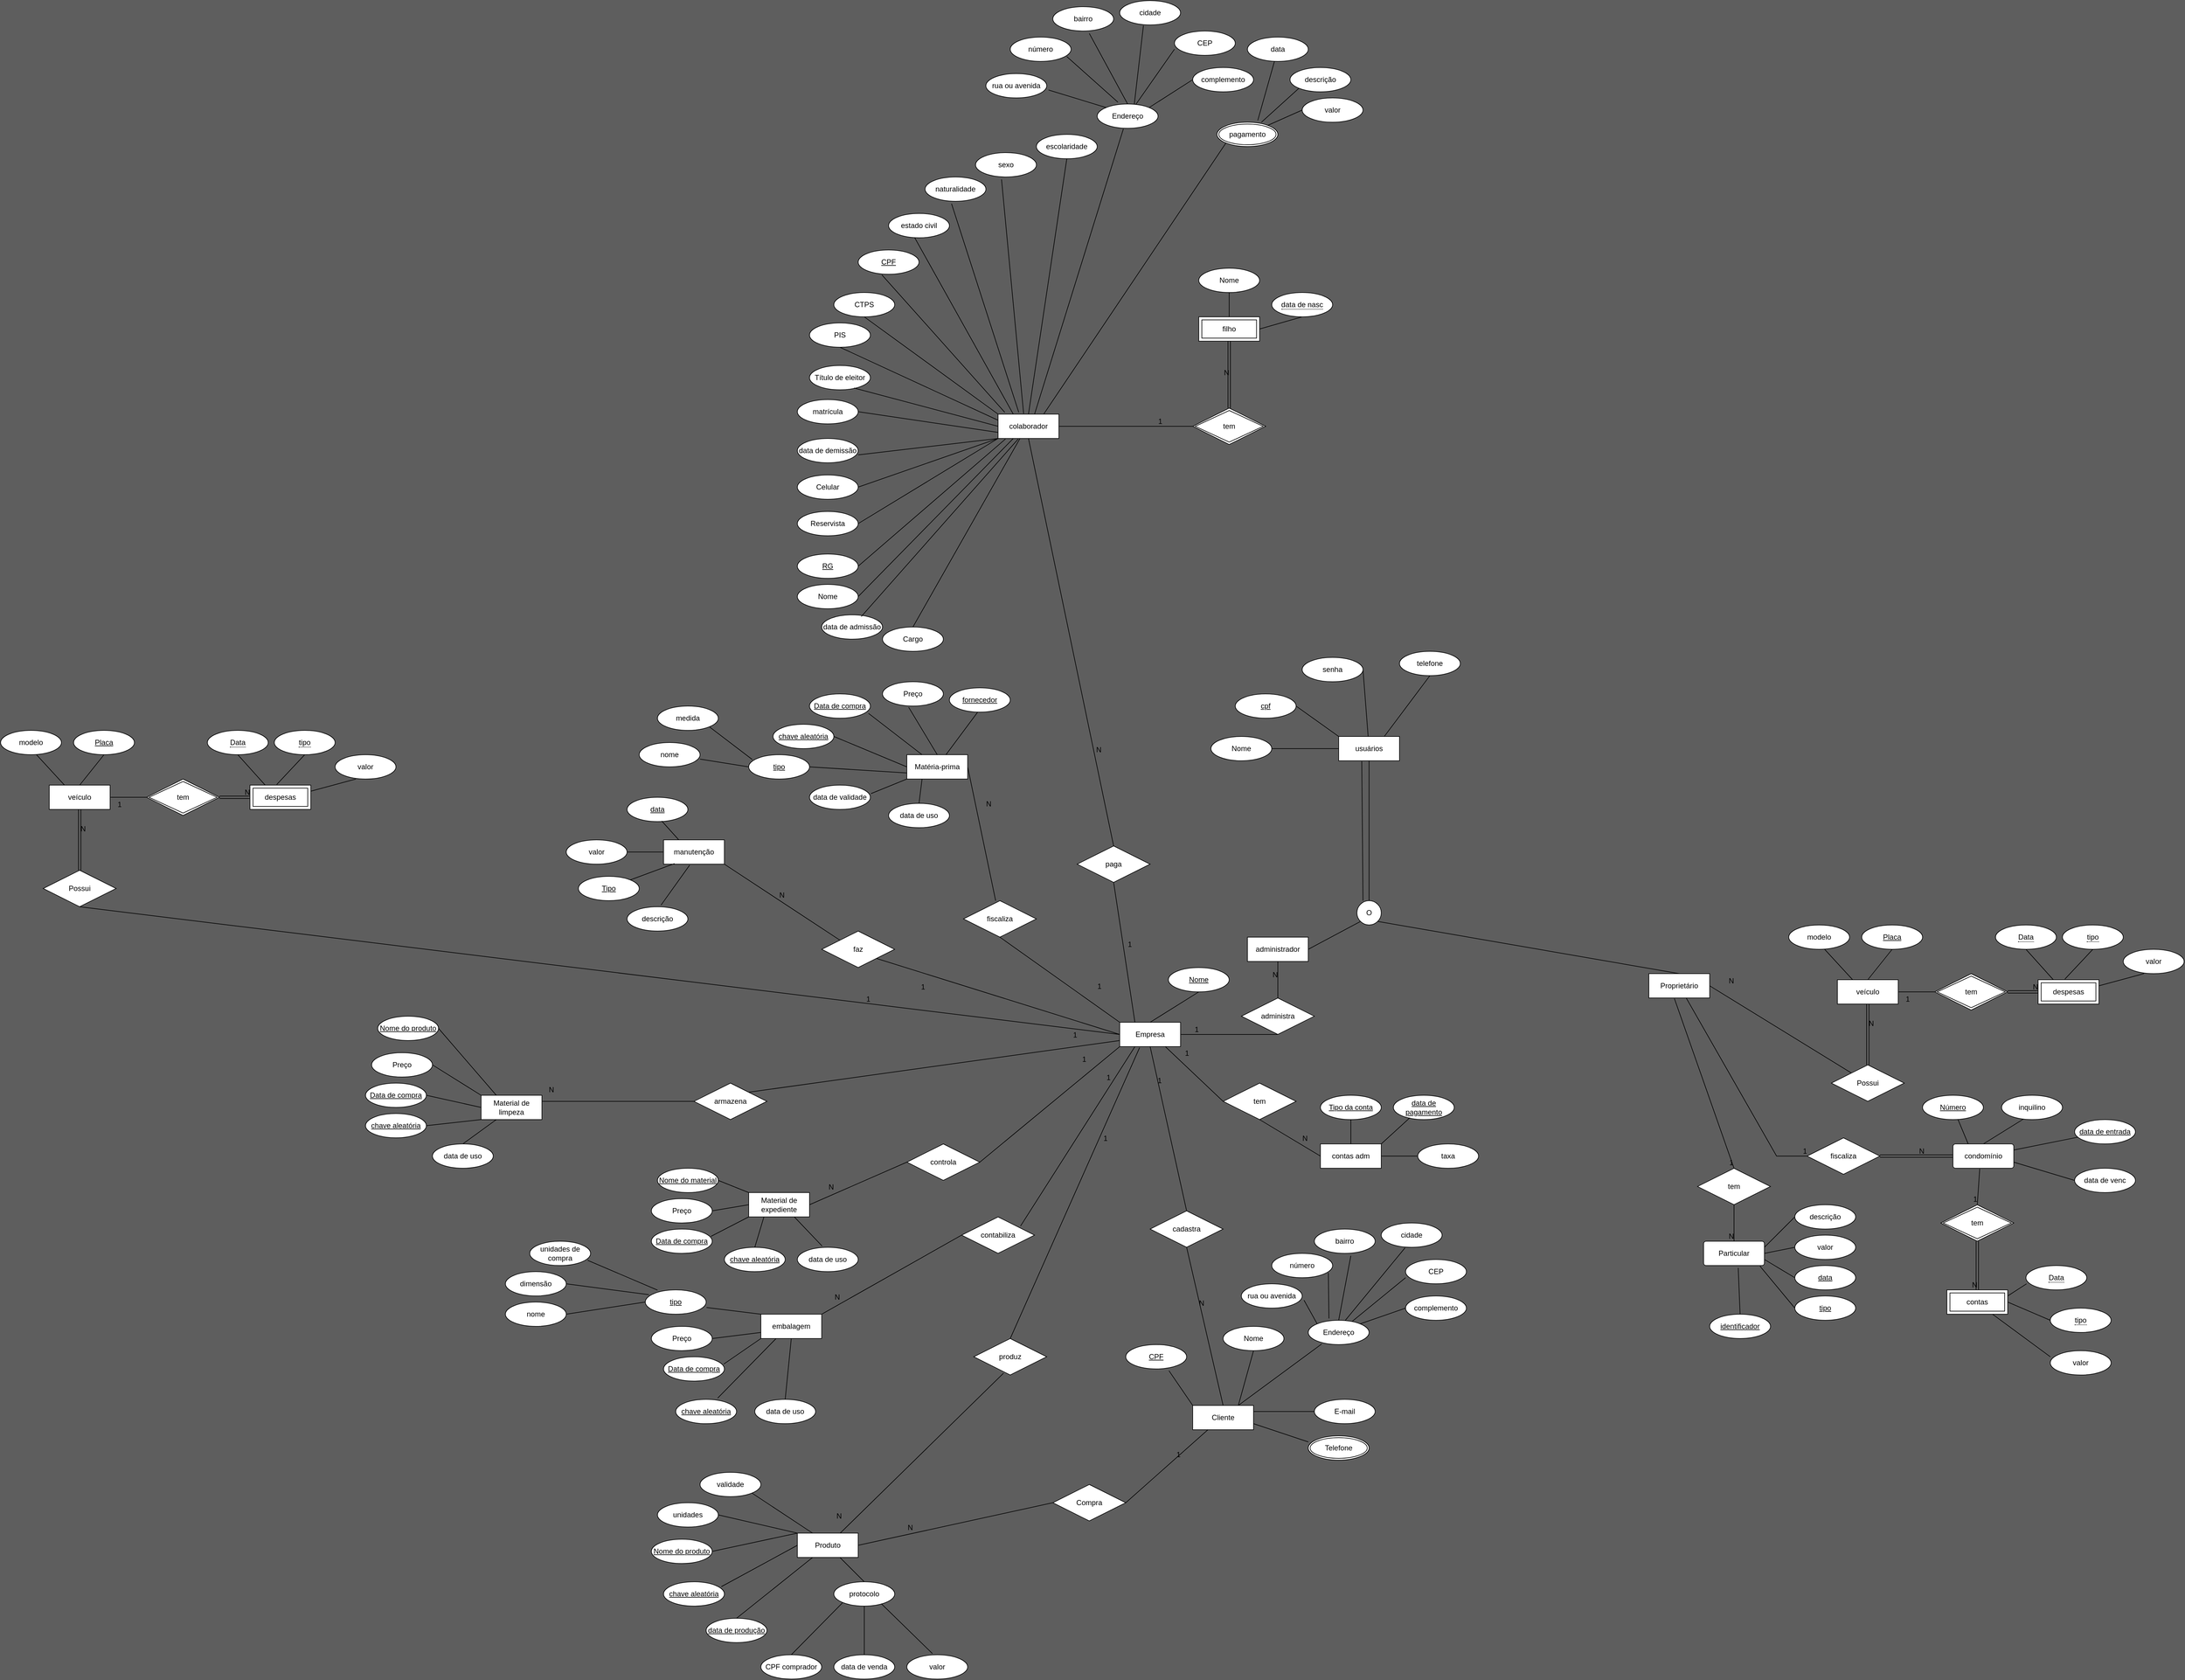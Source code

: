 <mxfile version="14.1.0" type="github">
  <diagram id="LbX8qGbdodIi82UEs2iO" name="Page-1">
    <mxGraphModel dx="3349" dy="2820" grid="1" gridSize="10" guides="1" tooltips="1" connect="1" arrows="1" fold="1" page="1" pageScale="1" pageWidth="827" pageHeight="1169" background="#5E5E5E" math="0" shadow="0">
      <root>
        <mxCell id="0" />
        <mxCell id="1" parent="0" />
        <mxCell id="rRCzJtvxpl4aAJUOXlck-1" value="usuários" style="whiteSpace=wrap;html=1;align=center;" parent="1" vertex="1">
          <mxGeometry x="-210" y="-30" width="100" height="40" as="geometry" />
        </mxCell>
        <mxCell id="rRCzJtvxpl4aAJUOXlck-2" value="cpf" style="ellipse;whiteSpace=wrap;html=1;align=center;fontStyle=4;" parent="1" vertex="1">
          <mxGeometry x="-380" y="-100" width="100" height="40" as="geometry" />
        </mxCell>
        <mxCell id="rRCzJtvxpl4aAJUOXlck-13" value="" style="endArrow=none;html=1;rounded=0;entryX=1;entryY=0.5;entryDx=0;entryDy=0;exitX=0;exitY=0;exitDx=0;exitDy=0;" parent="1" source="rRCzJtvxpl4aAJUOXlck-1" target="rRCzJtvxpl4aAJUOXlck-2" edge="1">
          <mxGeometry relative="1" as="geometry">
            <mxPoint x="300" y="318" as="sourcePoint" />
            <mxPoint x="470" y="290" as="targetPoint" />
          </mxGeometry>
        </mxCell>
        <mxCell id="rRCzJtvxpl4aAJUOXlck-16" value="" style="endArrow=none;html=1;rounded=0;entryX=1;entryY=0.5;entryDx=0;entryDy=0;" parent="1" source="rRCzJtvxpl4aAJUOXlck-1" target="rRCzJtvxpl4aAJUOXlck-18" edge="1">
          <mxGeometry relative="1" as="geometry">
            <mxPoint x="350" y="320" as="sourcePoint" />
            <mxPoint x="410" y="280" as="targetPoint" />
          </mxGeometry>
        </mxCell>
        <mxCell id="rRCzJtvxpl4aAJUOXlck-17" value="Nome" style="ellipse;whiteSpace=wrap;html=1;align=center;" parent="1" vertex="1">
          <mxGeometry x="-420" y="-30" width="100" height="40" as="geometry" />
        </mxCell>
        <mxCell id="rRCzJtvxpl4aAJUOXlck-18" value="senha" style="ellipse;whiteSpace=wrap;html=1;align=center;" parent="1" vertex="1">
          <mxGeometry x="-270" y="-160" width="100" height="40" as="geometry" />
        </mxCell>
        <mxCell id="rRCzJtvxpl4aAJUOXlck-20" value="" style="endArrow=none;html=1;rounded=0;exitX=1;exitY=0.5;exitDx=0;exitDy=0;entryX=0;entryY=0.5;entryDx=0;entryDy=0;" parent="1" source="rRCzJtvxpl4aAJUOXlck-17" target="rRCzJtvxpl4aAJUOXlck-1" edge="1">
          <mxGeometry relative="1" as="geometry">
            <mxPoint x="370" y="490" as="sourcePoint" />
            <mxPoint x="530" y="490" as="targetPoint" />
          </mxGeometry>
        </mxCell>
        <mxCell id="rRCzJtvxpl4aAJUOXlck-21" value="telefone" style="ellipse;whiteSpace=wrap;html=1;align=center;" parent="1" vertex="1">
          <mxGeometry x="-110" y="-170" width="100" height="40" as="geometry" />
        </mxCell>
        <mxCell id="rRCzJtvxpl4aAJUOXlck-22" value="" style="endArrow=none;html=1;rounded=0;exitX=0.75;exitY=0;exitDx=0;exitDy=0;entryX=0.5;entryY=1;entryDx=0;entryDy=0;" parent="1" source="rRCzJtvxpl4aAJUOXlck-1" target="rRCzJtvxpl4aAJUOXlck-21" edge="1">
          <mxGeometry relative="1" as="geometry">
            <mxPoint x="380" y="500" as="sourcePoint" />
            <mxPoint x="540" y="500" as="targetPoint" />
          </mxGeometry>
        </mxCell>
        <mxCell id="rRCzJtvxpl4aAJUOXlck-23" value="O" style="ellipse;whiteSpace=wrap;html=1;align=center;" parent="1" vertex="1">
          <mxGeometry x="-180" y="240" width="40" height="40" as="geometry" />
        </mxCell>
        <mxCell id="rRCzJtvxpl4aAJUOXlck-24" value="" style="endArrow=none;html=1;rounded=0;exitX=0.38;exitY=1.025;exitDx=0;exitDy=0;exitPerimeter=0;entryX=0.25;entryY=0;entryDx=0;entryDy=0;entryPerimeter=0;" parent="1" source="rRCzJtvxpl4aAJUOXlck-1" target="rRCzJtvxpl4aAJUOXlck-23" edge="1">
          <mxGeometry relative="1" as="geometry">
            <mxPoint x="390" y="510" as="sourcePoint" />
            <mxPoint x="550" y="510" as="targetPoint" />
          </mxGeometry>
        </mxCell>
        <mxCell id="rRCzJtvxpl4aAJUOXlck-25" value="" style="endArrow=none;html=1;rounded=0;exitX=0.5;exitY=1;exitDx=0;exitDy=0;entryX=0.5;entryY=0;entryDx=0;entryDy=0;" parent="1" source="rRCzJtvxpl4aAJUOXlck-1" target="rRCzJtvxpl4aAJUOXlck-23" edge="1">
          <mxGeometry relative="1" as="geometry">
            <mxPoint x="400" y="520" as="sourcePoint" />
            <mxPoint x="560" y="520" as="targetPoint" />
          </mxGeometry>
        </mxCell>
        <mxCell id="rRCzJtvxpl4aAJUOXlck-27" value="administrador" style="whiteSpace=wrap;html=1;align=center;" parent="1" vertex="1">
          <mxGeometry x="-360" y="300" width="100" height="40" as="geometry" />
        </mxCell>
        <mxCell id="rRCzJtvxpl4aAJUOXlck-28" value="" style="endArrow=none;html=1;rounded=0;exitX=1;exitY=0.5;exitDx=0;exitDy=0;entryX=0;entryY=1;entryDx=0;entryDy=0;" parent="1" source="rRCzJtvxpl4aAJUOXlck-27" target="rRCzJtvxpl4aAJUOXlck-23" edge="1">
          <mxGeometry relative="1" as="geometry">
            <mxPoint x="410" y="530" as="sourcePoint" />
            <mxPoint x="570" y="530" as="targetPoint" />
          </mxGeometry>
        </mxCell>
        <mxCell id="rRCzJtvxpl4aAJUOXlck-29" value="Proprietário" style="whiteSpace=wrap;html=1;align=center;" parent="1" vertex="1">
          <mxGeometry x="300" y="360" width="100" height="40" as="geometry" />
        </mxCell>
        <mxCell id="rRCzJtvxpl4aAJUOXlck-30" value="" style="endArrow=none;html=1;rounded=0;exitX=1;exitY=1;exitDx=0;exitDy=0;entryX=0.5;entryY=0;entryDx=0;entryDy=0;" parent="1" source="rRCzJtvxpl4aAJUOXlck-23" target="rRCzJtvxpl4aAJUOXlck-29" edge="1">
          <mxGeometry relative="1" as="geometry">
            <mxPoint x="420" y="540" as="sourcePoint" />
            <mxPoint x="580" y="540" as="targetPoint" />
          </mxGeometry>
        </mxCell>
        <mxCell id="rRCzJtvxpl4aAJUOXlck-42" value="veículo" style="whiteSpace=wrap;html=1;align=center;" parent="1" vertex="1">
          <mxGeometry x="610" y="370" width="100" height="40" as="geometry" />
        </mxCell>
        <mxCell id="rRCzJtvxpl4aAJUOXlck-45" value="modelo" style="ellipse;whiteSpace=wrap;html=1;align=center;" parent="1" vertex="1">
          <mxGeometry x="530" y="280" width="100" height="40" as="geometry" />
        </mxCell>
        <mxCell id="rRCzJtvxpl4aAJUOXlck-46" value="" style="endArrow=none;html=1;rounded=0;entryX=0.25;entryY=0;entryDx=0;entryDy=0;exitX=0.59;exitY=1;exitDx=0;exitDy=0;exitPerimeter=0;" parent="1" source="rRCzJtvxpl4aAJUOXlck-45" target="rRCzJtvxpl4aAJUOXlck-42" edge="1">
          <mxGeometry relative="1" as="geometry">
            <mxPoint x="598" y="362" as="sourcePoint" />
            <mxPoint x="810" y="340" as="targetPoint" />
          </mxGeometry>
        </mxCell>
        <mxCell id="rRCzJtvxpl4aAJUOXlck-48" value="" style="endArrow=none;html=1;rounded=0;exitX=0.5;exitY=0;exitDx=0;exitDy=0;entryX=0.5;entryY=1;entryDx=0;entryDy=0;" parent="1" source="rRCzJtvxpl4aAJUOXlck-42" target="rRCzJtvxpl4aAJUOXlck-49" edge="1">
          <mxGeometry relative="1" as="geometry">
            <mxPoint x="690" y="410" as="sourcePoint" />
            <mxPoint x="730" y="360" as="targetPoint" />
          </mxGeometry>
        </mxCell>
        <mxCell id="rRCzJtvxpl4aAJUOXlck-49" value="Placa" style="ellipse;whiteSpace=wrap;html=1;align=center;fontStyle=4;" parent="1" vertex="1">
          <mxGeometry x="650" y="280" width="100" height="40" as="geometry" />
        </mxCell>
        <mxCell id="rRCzJtvxpl4aAJUOXlck-50" value="Possui" style="shape=rhombus;perimeter=rhombusPerimeter;whiteSpace=wrap;html=1;align=center;" parent="1" vertex="1">
          <mxGeometry x="600" y="510" width="120" height="60" as="geometry" />
        </mxCell>
        <mxCell id="rRCzJtvxpl4aAJUOXlck-51" value="" style="shape=link;html=1;rounded=0;exitX=0.5;exitY=0;exitDx=0;exitDy=0;entryX=0.5;entryY=1;entryDx=0;entryDy=0;" parent="1" source="rRCzJtvxpl4aAJUOXlck-50" target="rRCzJtvxpl4aAJUOXlck-42" edge="1">
          <mxGeometry relative="1" as="geometry">
            <mxPoint x="670" y="520" as="sourcePoint" />
            <mxPoint x="810" y="490" as="targetPoint" />
          </mxGeometry>
        </mxCell>
        <mxCell id="rRCzJtvxpl4aAJUOXlck-52" value="N" style="resizable=0;html=1;align=right;verticalAlign=bottom;" parent="rRCzJtvxpl4aAJUOXlck-51" connectable="0" vertex="1">
          <mxGeometry x="1" relative="1" as="geometry">
            <mxPoint x="10" y="40" as="offset" />
          </mxGeometry>
        </mxCell>
        <mxCell id="rRCzJtvxpl4aAJUOXlck-56" value="" style="endArrow=none;html=1;rounded=0;entryX=1;entryY=0.5;entryDx=0;entryDy=0;" parent="1" source="rRCzJtvxpl4aAJUOXlck-50" target="rRCzJtvxpl4aAJUOXlck-29" edge="1">
          <mxGeometry relative="1" as="geometry">
            <mxPoint x="450" y="460" as="sourcePoint" />
            <mxPoint x="530" y="620" as="targetPoint" />
          </mxGeometry>
        </mxCell>
        <mxCell id="rRCzJtvxpl4aAJUOXlck-57" value="N" style="resizable=0;html=1;align=right;verticalAlign=bottom;" parent="rRCzJtvxpl4aAJUOXlck-56" connectable="0" vertex="1">
          <mxGeometry x="1" relative="1" as="geometry">
            <mxPoint x="40" as="offset" />
          </mxGeometry>
        </mxCell>
        <mxCell id="rRCzJtvxpl4aAJUOXlck-60" value="tem" style="shape=rhombus;double=1;perimeter=rhombusPerimeter;whiteSpace=wrap;html=1;align=center;" parent="1" vertex="1">
          <mxGeometry x="770" y="360" width="120" height="60" as="geometry" />
        </mxCell>
        <mxCell id="rRCzJtvxpl4aAJUOXlck-62" value="" style="endArrow=none;html=1;rounded=0;exitX=0;exitY=0.5;exitDx=0;exitDy=0;entryX=1;entryY=0.5;entryDx=0;entryDy=0;" parent="1" source="rRCzJtvxpl4aAJUOXlck-60" target="rRCzJtvxpl4aAJUOXlck-42" edge="1">
          <mxGeometry relative="1" as="geometry">
            <mxPoint x="810" y="395" as="sourcePoint" />
            <mxPoint x="740" y="385" as="targetPoint" />
          </mxGeometry>
        </mxCell>
        <mxCell id="rRCzJtvxpl4aAJUOXlck-63" value="1" style="resizable=0;html=1;align=right;verticalAlign=bottom;" parent="rRCzJtvxpl4aAJUOXlck-62" connectable="0" vertex="1">
          <mxGeometry x="1" relative="1" as="geometry">
            <mxPoint x="19.88" y="20.01" as="offset" />
          </mxGeometry>
        </mxCell>
        <mxCell id="rRCzJtvxpl4aAJUOXlck-64" value="" style="shape=link;html=1;rounded=0;exitX=1;exitY=0.5;exitDx=0;exitDy=0;entryX=0;entryY=0.5;entryDx=0;entryDy=0;" parent="1" source="rRCzJtvxpl4aAJUOXlck-60" target="rRCzJtvxpl4aAJUOXlck-67" edge="1">
          <mxGeometry relative="1" as="geometry">
            <mxPoint x="840" y="460" as="sourcePoint" />
            <mxPoint x="1080" y="380" as="targetPoint" />
          </mxGeometry>
        </mxCell>
        <mxCell id="rRCzJtvxpl4aAJUOXlck-65" value="N" style="resizable=0;html=1;align=right;verticalAlign=bottom;" parent="rRCzJtvxpl4aAJUOXlck-64" connectable="0" vertex="1">
          <mxGeometry x="1" relative="1" as="geometry" />
        </mxCell>
        <mxCell id="rRCzJtvxpl4aAJUOXlck-67" value="despesas" style="shape=ext;margin=3;double=1;whiteSpace=wrap;html=1;align=center;" parent="1" vertex="1">
          <mxGeometry x="940" y="370" width="100" height="40" as="geometry" />
        </mxCell>
        <mxCell id="rRCzJtvxpl4aAJUOXlck-73" value="&lt;span style=&quot;border-bottom: 1px dotted&quot;&gt;Data&lt;/span&gt;" style="ellipse;whiteSpace=wrap;html=1;align=center;" parent="1" vertex="1">
          <mxGeometry x="870" y="280" width="100" height="40" as="geometry" />
        </mxCell>
        <mxCell id="rRCzJtvxpl4aAJUOXlck-75" value="&lt;span style=&quot;border-bottom: 1px dotted&quot;&gt;tipo&lt;/span&gt;" style="ellipse;whiteSpace=wrap;html=1;align=center;" parent="1" vertex="1">
          <mxGeometry x="980" y="280" width="100" height="40" as="geometry" />
        </mxCell>
        <mxCell id="rRCzJtvxpl4aAJUOXlck-76" value="" style="endArrow=none;html=1;rounded=0;exitX=0.5;exitY=1;exitDx=0;exitDy=0;entryX=0.25;entryY=0;entryDx=0;entryDy=0;" parent="1" source="rRCzJtvxpl4aAJUOXlck-73" target="rRCzJtvxpl4aAJUOXlck-67" edge="1">
          <mxGeometry relative="1" as="geometry">
            <mxPoint x="640" y="460" as="sourcePoint" />
            <mxPoint x="800" y="460" as="targetPoint" />
          </mxGeometry>
        </mxCell>
        <mxCell id="rRCzJtvxpl4aAJUOXlck-77" value="" style="endArrow=none;html=1;rounded=0;entryX=0.5;entryY=1;entryDx=0;entryDy=0;exitX=0.44;exitY=-0.025;exitDx=0;exitDy=0;exitPerimeter=0;" parent="1" source="rRCzJtvxpl4aAJUOXlck-67" target="rRCzJtvxpl4aAJUOXlck-75" edge="1">
          <mxGeometry relative="1" as="geometry">
            <mxPoint x="960" y="330" as="sourcePoint" />
            <mxPoint x="1120" y="330" as="targetPoint" />
          </mxGeometry>
        </mxCell>
        <mxCell id="rRCzJtvxpl4aAJUOXlck-79" value="valor" style="ellipse;whiteSpace=wrap;html=1;align=center;" parent="1" vertex="1">
          <mxGeometry x="1080" y="320" width="100" height="40" as="geometry" />
        </mxCell>
        <mxCell id="rRCzJtvxpl4aAJUOXlck-80" value="" style="endArrow=none;html=1;rounded=0;entryX=0.34;entryY=1;entryDx=0;entryDy=0;entryPerimeter=0;exitX=1;exitY=0.25;exitDx=0;exitDy=0;" parent="1" source="rRCzJtvxpl4aAJUOXlck-67" target="rRCzJtvxpl4aAJUOXlck-79" edge="1">
          <mxGeometry relative="1" as="geometry">
            <mxPoint x="790" y="460" as="sourcePoint" />
            <mxPoint x="950" y="460" as="targetPoint" />
          </mxGeometry>
        </mxCell>
        <mxCell id="6qefKc0W0BFcvtpMO_tD-1" value="fiscaliza" style="shape=rhombus;perimeter=rhombusPerimeter;whiteSpace=wrap;html=1;align=center;" parent="1" vertex="1">
          <mxGeometry x="560" y="630" width="120" height="60" as="geometry" />
        </mxCell>
        <mxCell id="6qefKc0W0BFcvtpMO_tD-3" value="condomínio" style="rounded=1;arcSize=10;whiteSpace=wrap;html=1;align=center;" parent="1" vertex="1">
          <mxGeometry x="800" y="640" width="100" height="40" as="geometry" />
        </mxCell>
        <mxCell id="6qefKc0W0BFcvtpMO_tD-4" value="" style="endArrow=none;html=1;rounded=0;entryX=0;entryY=0.5;entryDx=0;entryDy=0;" parent="1" source="rRCzJtvxpl4aAJUOXlck-29" target="6qefKc0W0BFcvtpMO_tD-1" edge="1">
          <mxGeometry relative="1" as="geometry">
            <mxPoint x="460" y="750" as="sourcePoint" />
            <mxPoint x="620" y="750" as="targetPoint" />
            <Array as="points">
              <mxPoint x="510" y="660" />
            </Array>
          </mxGeometry>
        </mxCell>
        <mxCell id="6qefKc0W0BFcvtpMO_tD-5" value="1" style="resizable=0;html=1;align=right;verticalAlign=bottom;" parent="6qefKc0W0BFcvtpMO_tD-4" connectable="0" vertex="1">
          <mxGeometry x="1" relative="1" as="geometry" />
        </mxCell>
        <mxCell id="6qefKc0W0BFcvtpMO_tD-6" value="" style="shape=link;html=1;rounded=0;entryX=0;entryY=0.5;entryDx=0;entryDy=0;" parent="1" source="6qefKc0W0BFcvtpMO_tD-1" target="6qefKc0W0BFcvtpMO_tD-3" edge="1">
          <mxGeometry relative="1" as="geometry">
            <mxPoint x="460" y="550" as="sourcePoint" />
            <mxPoint x="620" y="550" as="targetPoint" />
          </mxGeometry>
        </mxCell>
        <mxCell id="6qefKc0W0BFcvtpMO_tD-7" value="N" style="resizable=0;html=1;align=right;verticalAlign=bottom;" parent="6qefKc0W0BFcvtpMO_tD-6" connectable="0" vertex="1">
          <mxGeometry x="1" relative="1" as="geometry">
            <mxPoint x="-47" as="offset" />
          </mxGeometry>
        </mxCell>
        <mxCell id="6qefKc0W0BFcvtpMO_tD-8" value="Número" style="ellipse;whiteSpace=wrap;html=1;align=center;fontStyle=4;" parent="1" vertex="1">
          <mxGeometry x="750" y="560" width="100" height="40" as="geometry" />
        </mxCell>
        <mxCell id="6qefKc0W0BFcvtpMO_tD-9" value="" style="endArrow=none;html=1;rounded=0;exitX=0.25;exitY=0;exitDx=0;exitDy=0;" parent="1" source="6qefKc0W0BFcvtpMO_tD-3" target="6qefKc0W0BFcvtpMO_tD-8" edge="1">
          <mxGeometry relative="1" as="geometry">
            <mxPoint x="550" y="550" as="sourcePoint" />
            <mxPoint x="710" y="550" as="targetPoint" />
          </mxGeometry>
        </mxCell>
        <mxCell id="6qefKc0W0BFcvtpMO_tD-10" value="inquilino" style="ellipse;whiteSpace=wrap;html=1;align=center;" parent="1" vertex="1">
          <mxGeometry x="880" y="560" width="100" height="40" as="geometry" />
        </mxCell>
        <mxCell id="6qefKc0W0BFcvtpMO_tD-11" value="" style="endArrow=none;html=1;rounded=0;entryX=0.36;entryY=0.975;entryDx=0;entryDy=0;entryPerimeter=0;exitX=0.5;exitY=0;exitDx=0;exitDy=0;" parent="1" source="6qefKc0W0BFcvtpMO_tD-3" target="6qefKc0W0BFcvtpMO_tD-10" edge="1">
          <mxGeometry relative="1" as="geometry">
            <mxPoint x="550" y="550" as="sourcePoint" />
            <mxPoint x="710" y="550" as="targetPoint" />
          </mxGeometry>
        </mxCell>
        <mxCell id="6qefKc0W0BFcvtpMO_tD-13" value="" style="endArrow=none;html=1;rounded=0;exitX=1;exitY=0.25;exitDx=0;exitDy=0;" parent="1" source="6qefKc0W0BFcvtpMO_tD-3" target="UHuc8NPsz0nGswFoZgti-1" edge="1">
          <mxGeometry relative="1" as="geometry">
            <mxPoint x="830" y="650" as="sourcePoint" />
            <mxPoint x="1000" y="630" as="targetPoint" />
          </mxGeometry>
        </mxCell>
        <mxCell id="6qefKc0W0BFcvtpMO_tD-14" value="data de venc" style="ellipse;whiteSpace=wrap;html=1;align=center;" parent="1" vertex="1">
          <mxGeometry x="1000" y="680" width="100" height="40" as="geometry" />
        </mxCell>
        <mxCell id="6qefKc0W0BFcvtpMO_tD-15" value="" style="endArrow=none;html=1;rounded=0;entryX=0;entryY=0.5;entryDx=0;entryDy=0;exitX=1;exitY=0.75;exitDx=0;exitDy=0;" parent="1" source="6qefKc0W0BFcvtpMO_tD-3" target="6qefKc0W0BFcvtpMO_tD-14" edge="1">
          <mxGeometry relative="1" as="geometry">
            <mxPoint x="880" y="650" as="sourcePoint" />
            <mxPoint x="1040" y="650" as="targetPoint" />
          </mxGeometry>
        </mxCell>
        <mxCell id="6qefKc0W0BFcvtpMO_tD-18" value="tem" style="shape=rhombus;double=1;perimeter=rhombusPerimeter;whiteSpace=wrap;html=1;align=center;" parent="1" vertex="1">
          <mxGeometry x="780" y="740" width="120" height="60" as="geometry" />
        </mxCell>
        <mxCell id="6qefKc0W0BFcvtpMO_tD-19" value="" style="endArrow=none;html=1;rounded=0;exitX=0.44;exitY=1.025;exitDx=0;exitDy=0;exitPerimeter=0;entryX=0.5;entryY=0;entryDx=0;entryDy=0;" parent="1" source="6qefKc0W0BFcvtpMO_tD-3" target="6qefKc0W0BFcvtpMO_tD-18" edge="1">
          <mxGeometry relative="1" as="geometry">
            <mxPoint x="630" y="950" as="sourcePoint" />
            <mxPoint x="790" y="950" as="targetPoint" />
          </mxGeometry>
        </mxCell>
        <mxCell id="6qefKc0W0BFcvtpMO_tD-20" value="1" style="resizable=0;html=1;align=right;verticalAlign=bottom;" parent="6qefKc0W0BFcvtpMO_tD-19" connectable="0" vertex="1">
          <mxGeometry x="1" relative="1" as="geometry" />
        </mxCell>
        <mxCell id="6qefKc0W0BFcvtpMO_tD-21" value="contas" style="shape=ext;margin=3;double=1;whiteSpace=wrap;html=1;align=center;" parent="1" vertex="1">
          <mxGeometry x="790" y="880" width="100" height="40" as="geometry" />
        </mxCell>
        <mxCell id="6qefKc0W0BFcvtpMO_tD-22" value="" style="shape=link;html=1;rounded=0;exitX=0.5;exitY=1;exitDx=0;exitDy=0;entryX=0.5;entryY=0;entryDx=0;entryDy=0;" parent="1" source="6qefKc0W0BFcvtpMO_tD-18" target="6qefKc0W0BFcvtpMO_tD-21" edge="1">
          <mxGeometry relative="1" as="geometry">
            <mxPoint x="630" y="850" as="sourcePoint" />
            <mxPoint x="790" y="850" as="targetPoint" />
          </mxGeometry>
        </mxCell>
        <mxCell id="6qefKc0W0BFcvtpMO_tD-23" value="N" style="resizable=0;html=1;align=right;verticalAlign=bottom;" parent="6qefKc0W0BFcvtpMO_tD-22" connectable="0" vertex="1">
          <mxGeometry x="1" relative="1" as="geometry" />
        </mxCell>
        <mxCell id="6qefKc0W0BFcvtpMO_tD-24" value="&lt;span style=&quot;border-bottom: 1px dotted&quot;&gt;Data&lt;/span&gt;" style="ellipse;whiteSpace=wrap;html=1;align=center;" parent="1" vertex="1">
          <mxGeometry x="920" y="840" width="100" height="40" as="geometry" />
        </mxCell>
        <mxCell id="6qefKc0W0BFcvtpMO_tD-25" value="&lt;span style=&quot;border-bottom: 1px dotted&quot;&gt;tipo&lt;/span&gt;" style="ellipse;whiteSpace=wrap;html=1;align=center;" parent="1" vertex="1">
          <mxGeometry x="960" y="910" width="100" height="40" as="geometry" />
        </mxCell>
        <mxCell id="6qefKc0W0BFcvtpMO_tD-26" value="valor" style="ellipse;whiteSpace=wrap;html=1;align=center;" parent="1" vertex="1">
          <mxGeometry x="960" y="980" width="100" height="40" as="geometry" />
        </mxCell>
        <mxCell id="6qefKc0W0BFcvtpMO_tD-27" value="" style="endArrow=none;html=1;rounded=0;entryX=0.01;entryY=0.75;entryDx=0;entryDy=0;entryPerimeter=0;exitX=1;exitY=0.25;exitDx=0;exitDy=0;" parent="1" source="6qefKc0W0BFcvtpMO_tD-21" target="6qefKc0W0BFcvtpMO_tD-24" edge="1">
          <mxGeometry relative="1" as="geometry">
            <mxPoint x="740" y="900" as="sourcePoint" />
            <mxPoint x="900" y="900" as="targetPoint" />
          </mxGeometry>
        </mxCell>
        <mxCell id="6qefKc0W0BFcvtpMO_tD-29" value="" style="endArrow=none;html=1;rounded=0;entryX=0;entryY=0.5;entryDx=0;entryDy=0;exitX=1;exitY=0.5;exitDx=0;exitDy=0;" parent="1" source="6qefKc0W0BFcvtpMO_tD-21" target="6qefKc0W0BFcvtpMO_tD-25" edge="1">
          <mxGeometry relative="1" as="geometry">
            <mxPoint x="770" y="970" as="sourcePoint" />
            <mxPoint x="930" y="970" as="targetPoint" />
          </mxGeometry>
        </mxCell>
        <mxCell id="6qefKc0W0BFcvtpMO_tD-30" value="" style="endArrow=none;html=1;rounded=0;entryX=0;entryY=0.25;entryDx=0;entryDy=0;entryPerimeter=0;exitX=0.75;exitY=1;exitDx=0;exitDy=0;" parent="1" source="6qefKc0W0BFcvtpMO_tD-21" target="6qefKc0W0BFcvtpMO_tD-26" edge="1">
          <mxGeometry relative="1" as="geometry">
            <mxPoint x="740" y="830" as="sourcePoint" />
            <mxPoint x="900" y="830" as="targetPoint" />
          </mxGeometry>
        </mxCell>
        <mxCell id="6qefKc0W0BFcvtpMO_tD-33" value="" style="endArrow=none;html=1;rounded=0;exitX=0.42;exitY=1.025;exitDx=0;exitDy=0;exitPerimeter=0;entryX=0.5;entryY=0;entryDx=0;entryDy=0;" parent="1" source="rRCzJtvxpl4aAJUOXlck-29" target="6qefKc0W0BFcvtpMO_tD-41" edge="1">
          <mxGeometry relative="1" as="geometry">
            <mxPoint x="500" y="730" as="sourcePoint" />
            <mxPoint x="440" y="700" as="targetPoint" />
          </mxGeometry>
        </mxCell>
        <mxCell id="6qefKc0W0BFcvtpMO_tD-34" value="1" style="resizable=0;html=1;align=right;verticalAlign=bottom;" parent="6qefKc0W0BFcvtpMO_tD-33" connectable="0" vertex="1">
          <mxGeometry x="1" relative="1" as="geometry" />
        </mxCell>
        <mxCell id="6qefKc0W0BFcvtpMO_tD-41" value="tem" style="shape=rhombus;perimeter=rhombusPerimeter;whiteSpace=wrap;html=1;align=center;" parent="1" vertex="1">
          <mxGeometry x="380" y="680" width="120" height="60" as="geometry" />
        </mxCell>
        <mxCell id="6qefKc0W0BFcvtpMO_tD-42" value="Particular" style="rounded=1;arcSize=10;whiteSpace=wrap;html=1;align=center;" parent="1" vertex="1">
          <mxGeometry x="390" y="800" width="100" height="40" as="geometry" />
        </mxCell>
        <mxCell id="6qefKc0W0BFcvtpMO_tD-47" value="" style="endArrow=none;html=1;rounded=0;exitX=0.5;exitY=1;exitDx=0;exitDy=0;entryX=0.5;entryY=0;entryDx=0;entryDy=0;" parent="1" source="6qefKc0W0BFcvtpMO_tD-41" target="6qefKc0W0BFcvtpMO_tD-42" edge="1">
          <mxGeometry relative="1" as="geometry">
            <mxPoint x="500" y="830" as="sourcePoint" />
            <mxPoint x="660" y="830" as="targetPoint" />
          </mxGeometry>
        </mxCell>
        <mxCell id="6qefKc0W0BFcvtpMO_tD-48" value="N" style="resizable=0;html=1;align=right;verticalAlign=bottom;" parent="6qefKc0W0BFcvtpMO_tD-47" connectable="0" vertex="1">
          <mxGeometry x="1" relative="1" as="geometry" />
        </mxCell>
        <mxCell id="6qefKc0W0BFcvtpMO_tD-65" style="edgeStyle=orthogonalEdgeStyle;rounded=0;orthogonalLoop=1;jettySize=auto;html=1;exitX=0.5;exitY=1;exitDx=0;exitDy=0;" parent="1" edge="1">
          <mxGeometry relative="1" as="geometry">
            <mxPoint x="590" y="960" as="sourcePoint" />
            <mxPoint x="590" y="960" as="targetPoint" />
          </mxGeometry>
        </mxCell>
        <mxCell id="6qefKc0W0BFcvtpMO_tD-69" value="valor&lt;span style=&quot;color: rgba(0 , 0 , 0 , 0) ; font-family: monospace ; font-size: 0px&quot;&gt;%3CmxGraphModel%3E%3Croot%3E%3CmxCell%20id%3D%220%22%2F%3E%3CmxCell%20id%3D%221%22%20parent%3D%220%22%2F%3E%3CmxCell%20id%3D%222%22%20value%3D%22%22%20style%3D%22endArrow%3Dnone%3Bhtml%3D1%3Brounded%3D0%3B%22%20edge%3D%221%22%20parent%3D%221%22%3E%3CmxGeometry%20relative%3D%221%22%20as%3D%22geometry%22%3E%3CmxPoint%20x%3D%2270%22%20y%3D%22899.5%22%20as%3D%22sourcePoint%22%2F%3E%3CmxPoint%20x%3D%22230%22%20y%3D%22899.5%22%20as%3D%22targetPoint%22%2F%3E%3C%2FmxGeometry%3E%3C%2FmxCell%3E%3C%2Froot%3E%3C%2FmxGraphModel%3E&lt;/span&gt;" style="ellipse;whiteSpace=wrap;html=1;align=center;" parent="1" vertex="1">
          <mxGeometry x="540" y="790" width="100" height="40" as="geometry" />
        </mxCell>
        <mxCell id="6qefKc0W0BFcvtpMO_tD-70" value="" style="endArrow=none;html=1;rounded=0;entryX=0;entryY=0.5;entryDx=0;entryDy=0;exitX=1;exitY=0.5;exitDx=0;exitDy=0;" parent="1" source="6qefKc0W0BFcvtpMO_tD-42" target="6qefKc0W0BFcvtpMO_tD-69" edge="1">
          <mxGeometry relative="1" as="geometry">
            <mxPoint x="90" y="919.5" as="sourcePoint" />
            <mxPoint x="250" y="919.5" as="targetPoint" />
          </mxGeometry>
        </mxCell>
        <mxCell id="6qefKc0W0BFcvtpMO_tD-74" value="" style="endArrow=none;html=1;rounded=0;exitX=1;exitY=0.75;exitDx=0;exitDy=0;entryX=0;entryY=0.5;entryDx=0;entryDy=0;" parent="1" source="6qefKc0W0BFcvtpMO_tD-42" target="UHuc8NPsz0nGswFoZgti-2" edge="1">
          <mxGeometry relative="1" as="geometry">
            <mxPoint x="410" y="930" as="sourcePoint" />
            <mxPoint x="540" y="860" as="targetPoint" />
          </mxGeometry>
        </mxCell>
        <mxCell id="6qefKc0W0BFcvtpMO_tD-75" value="descrição" style="ellipse;whiteSpace=wrap;html=1;align=center;" parent="1" vertex="1">
          <mxGeometry x="540" y="740" width="100" height="40" as="geometry" />
        </mxCell>
        <mxCell id="6qefKc0W0BFcvtpMO_tD-76" value="" style="endArrow=none;html=1;rounded=0;exitX=0;exitY=0.5;exitDx=0;exitDy=0;entryX=1;entryY=0.25;entryDx=0;entryDy=0;" parent="1" source="6qefKc0W0BFcvtpMO_tD-75" target="6qefKc0W0BFcvtpMO_tD-42" edge="1">
          <mxGeometry relative="1" as="geometry">
            <mxPoint x="390" y="930" as="sourcePoint" />
            <mxPoint x="550" y="930" as="targetPoint" />
          </mxGeometry>
        </mxCell>
        <mxCell id="6qefKc0W0BFcvtpMO_tD-80" value="tipo" style="ellipse;whiteSpace=wrap;html=1;align=center;fontStyle=4;" parent="1" vertex="1">
          <mxGeometry x="540" y="890" width="100" height="40" as="geometry" />
        </mxCell>
        <mxCell id="6qefKc0W0BFcvtpMO_tD-81" value="" style="endArrow=none;html=1;rounded=0;entryX=0;entryY=0.5;entryDx=0;entryDy=0;exitX=0.928;exitY=1.026;exitDx=0;exitDy=0;exitPerimeter=0;" parent="1" source="6qefKc0W0BFcvtpMO_tD-42" target="6qefKc0W0BFcvtpMO_tD-80" edge="1">
          <mxGeometry relative="1" as="geometry">
            <mxPoint x="600" y="1060" as="sourcePoint" />
            <mxPoint x="340" y="1070" as="targetPoint" />
          </mxGeometry>
        </mxCell>
        <mxCell id="o0leJxbt58fI-15Nete2-3" value="fiscaliza" style="shape=rhombus;perimeter=rhombusPerimeter;whiteSpace=wrap;html=1;align=center;" parent="1" vertex="1">
          <mxGeometry x="-827" y="240" width="120" height="60" as="geometry" />
        </mxCell>
        <mxCell id="o0leJxbt58fI-15Nete2-5" value="Matéria-prima" style="whiteSpace=wrap;html=1;align=center;" parent="1" vertex="1">
          <mxGeometry x="-920" width="100" height="40" as="geometry" />
        </mxCell>
        <mxCell id="o0leJxbt58fI-15Nete2-8" value="Preço" style="ellipse;whiteSpace=wrap;html=1;align=center;" parent="1" vertex="1">
          <mxGeometry x="-960" y="-120" width="100" height="40" as="geometry" />
        </mxCell>
        <mxCell id="o0leJxbt58fI-15Nete2-12" value="Data de compra" style="ellipse;whiteSpace=wrap;html=1;align=center;fontStyle=4;" parent="1" vertex="1">
          <mxGeometry x="-1080" y="-100" width="100" height="40" as="geometry" />
        </mxCell>
        <mxCell id="o0leJxbt58fI-15Nete2-14" value="" style="endArrow=none;html=1;rounded=0;entryX=1;entryY=0.5;entryDx=0;entryDy=0;exitX=0;exitY=0.75;exitDx=0;exitDy=0;" parent="1" source="o0leJxbt58fI-15Nete2-5" target="o0leJxbt58fI-15Nete2-41" edge="1">
          <mxGeometry relative="1" as="geometry">
            <mxPoint x="-410" y="650" as="sourcePoint" />
            <mxPoint x="-977" y="401" as="targetPoint" />
          </mxGeometry>
        </mxCell>
        <mxCell id="o0leJxbt58fI-15Nete2-15" value="" style="endArrow=none;html=1;rounded=0;exitX=0.43;exitY=1.05;exitDx=0;exitDy=0;exitPerimeter=0;entryX=0.5;entryY=0;entryDx=0;entryDy=0;" parent="1" source="o0leJxbt58fI-15Nete2-8" target="o0leJxbt58fI-15Nete2-5" edge="1">
          <mxGeometry relative="1" as="geometry">
            <mxPoint x="-410" y="650" as="sourcePoint" />
            <mxPoint x="-250" y="650" as="targetPoint" />
          </mxGeometry>
        </mxCell>
        <mxCell id="o0leJxbt58fI-15Nete2-16" value="" style="endArrow=none;html=1;rounded=0;exitX=0.97;exitY=0.8;exitDx=0;exitDy=0;exitPerimeter=0;entryX=0.25;entryY=0;entryDx=0;entryDy=0;" parent="1" source="o0leJxbt58fI-15Nete2-12" target="o0leJxbt58fI-15Nete2-5" edge="1">
          <mxGeometry relative="1" as="geometry">
            <mxPoint x="-410" y="650" as="sourcePoint" />
            <mxPoint x="-250" y="650" as="targetPoint" />
          </mxGeometry>
        </mxCell>
        <mxCell id="o0leJxbt58fI-15Nete2-17" value="" style="endArrow=none;html=1;rounded=0;exitX=1;exitY=0.5;exitDx=0;exitDy=0;entryX=0;entryY=0.5;entryDx=0;entryDy=0;" parent="1" source="o0leJxbt58fI-15Nete2-43" target="o0leJxbt58fI-15Nete2-5" edge="1">
          <mxGeometry relative="1" as="geometry">
            <mxPoint x="-1140" y="500" as="sourcePoint" />
            <mxPoint x="-250" y="650" as="targetPoint" />
          </mxGeometry>
        </mxCell>
        <mxCell id="o0leJxbt58fI-15Nete2-18" value="" style="endArrow=none;html=1;rounded=0;exitX=0.442;exitY=0;exitDx=0;exitDy=0;entryX=1;entryY=0.5;entryDx=0;entryDy=0;exitPerimeter=0;" parent="1" source="o0leJxbt58fI-15Nete2-3" target="o0leJxbt58fI-15Nete2-5" edge="1">
          <mxGeometry relative="1" as="geometry">
            <mxPoint x="-240" y="660" as="sourcePoint" />
            <mxPoint x="-340" y="660" as="targetPoint" />
          </mxGeometry>
        </mxCell>
        <mxCell id="o0leJxbt58fI-15Nete2-19" value="N" style="resizable=0;html=1;align=right;verticalAlign=bottom;" parent="o0leJxbt58fI-15Nete2-18" connectable="0" vertex="1">
          <mxGeometry x="1" relative="1" as="geometry">
            <mxPoint x="39.96" y="69.9" as="offset" />
          </mxGeometry>
        </mxCell>
        <mxCell id="o0leJxbt58fI-15Nete2-22" value="" style="endArrow=none;html=1;rounded=0;exitX=0.5;exitY=1;exitDx=0;exitDy=0;entryX=0;entryY=0;entryDx=0;entryDy=0;" parent="1" source="o0leJxbt58fI-15Nete2-3" target="C-UX4NSyX3I7OcbX0gzd-2" edge="1">
          <mxGeometry relative="1" as="geometry">
            <mxPoint x="-200" y="550" as="sourcePoint" />
            <mxPoint x="-670" y="330" as="targetPoint" />
          </mxGeometry>
        </mxCell>
        <mxCell id="o0leJxbt58fI-15Nete2-23" value="1" style="resizable=0;html=1;align=right;verticalAlign=bottom;" parent="o0leJxbt58fI-15Nete2-22" connectable="0" vertex="1">
          <mxGeometry x="1" relative="1" as="geometry">
            <mxPoint x="-29.74" y="-50.0" as="offset" />
          </mxGeometry>
        </mxCell>
        <mxCell id="o0leJxbt58fI-15Nete2-25" value="" style="endArrow=none;html=1;rounded=0;exitX=0.462;exitY=1.009;exitDx=0;exitDy=0;entryX=0.641;entryY=0.009;entryDx=0;entryDy=0;entryPerimeter=0;exitPerimeter=0;" parent="1" source="o0leJxbt58fI-15Nete2-42" target="o0leJxbt58fI-15Nete2-5" edge="1">
          <mxGeometry relative="1" as="geometry">
            <mxPoint x="-1140" y="560" as="sourcePoint" />
            <mxPoint x="-850" as="targetPoint" />
          </mxGeometry>
        </mxCell>
        <mxCell id="o0leJxbt58fI-15Nete2-39" value="data de validade" style="ellipse;whiteSpace=wrap;html=1;align=center;" parent="1" vertex="1">
          <mxGeometry x="-1080" y="50" width="100" height="40" as="geometry" />
        </mxCell>
        <mxCell id="o0leJxbt58fI-15Nete2-40" value="" style="endArrow=none;html=1;rounded=0;exitX=1.01;exitY=0.35;exitDx=0;exitDy=0;entryX=0;entryY=1;entryDx=0;entryDy=0;exitPerimeter=0;" parent="1" source="o0leJxbt58fI-15Nete2-39" target="o0leJxbt58fI-15Nete2-5" edge="1">
          <mxGeometry relative="1" as="geometry">
            <mxPoint x="-900" y="570" as="sourcePoint" />
            <mxPoint x="-1000" y="560" as="targetPoint" />
          </mxGeometry>
        </mxCell>
        <mxCell id="o0leJxbt58fI-15Nete2-41" value="tipo" style="ellipse;whiteSpace=wrap;html=1;align=center;fontStyle=4;" parent="1" vertex="1">
          <mxGeometry x="-1180" width="100" height="40" as="geometry" />
        </mxCell>
        <mxCell id="o0leJxbt58fI-15Nete2-42" value="fornecedor" style="ellipse;whiteSpace=wrap;html=1;align=center;fontStyle=4;" parent="1" vertex="1">
          <mxGeometry x="-850" y="-110" width="100" height="40" as="geometry" />
        </mxCell>
        <mxCell id="o0leJxbt58fI-15Nete2-43" value="chave aleatória" style="ellipse;whiteSpace=wrap;html=1;align=center;fontStyle=4;" parent="1" vertex="1">
          <mxGeometry x="-1140" y="-50" width="100" height="40" as="geometry" />
        </mxCell>
        <mxCell id="o0leJxbt58fI-15Nete2-44" value="data de uso" style="ellipse;whiteSpace=wrap;html=1;align=center;" parent="1" vertex="1">
          <mxGeometry x="-950" y="80" width="100" height="40" as="geometry" />
        </mxCell>
        <mxCell id="o0leJxbt58fI-15Nete2-45" value="" style="endArrow=none;html=1;rounded=0;exitX=0.5;exitY=0;exitDx=0;exitDy=0;entryX=0.25;entryY=1;entryDx=0;entryDy=0;" parent="1" source="o0leJxbt58fI-15Nete2-44" target="o0leJxbt58fI-15Nete2-5" edge="1">
          <mxGeometry relative="1" as="geometry">
            <mxPoint x="-880" y="570" as="sourcePoint" />
            <mxPoint x="-720" y="570" as="targetPoint" />
          </mxGeometry>
        </mxCell>
        <mxCell id="o0leJxbt58fI-15Nete2-46" value="Material de limpeza" style="whiteSpace=wrap;html=1;align=center;" parent="1" vertex="1">
          <mxGeometry x="-1620" y="560" width="100" height="40" as="geometry" />
        </mxCell>
        <mxCell id="o0leJxbt58fI-15Nete2-47" value="armazena" style="shape=rhombus;perimeter=rhombusPerimeter;whiteSpace=wrap;html=1;align=center;" parent="1" vertex="1">
          <mxGeometry x="-1270" y="540" width="120" height="60" as="geometry" />
        </mxCell>
        <mxCell id="o0leJxbt58fI-15Nete2-49" value="" style="endArrow=none;html=1;rounded=0;exitX=1;exitY=0;exitDx=0;exitDy=0;entryX=0;entryY=0.75;entryDx=0;entryDy=0;" parent="1" source="o0leJxbt58fI-15Nete2-47" target="C-UX4NSyX3I7OcbX0gzd-2" edge="1">
          <mxGeometry relative="1" as="geometry">
            <mxPoint x="-880" y="660" as="sourcePoint" />
            <mxPoint x="-780" y="520" as="targetPoint" />
          </mxGeometry>
        </mxCell>
        <mxCell id="o0leJxbt58fI-15Nete2-50" value="1" style="resizable=0;html=1;align=right;verticalAlign=bottom;" parent="o0leJxbt58fI-15Nete2-49" connectable="0" vertex="1">
          <mxGeometry x="1" relative="1" as="geometry">
            <mxPoint x="-69.57" y="-0.02" as="offset" />
          </mxGeometry>
        </mxCell>
        <mxCell id="o0leJxbt58fI-15Nete2-53" value="" style="endArrow=none;html=1;rounded=0;entryX=1;entryY=0.25;entryDx=0;entryDy=0;" parent="1" source="o0leJxbt58fI-15Nete2-47" target="o0leJxbt58fI-15Nete2-46" edge="1">
          <mxGeometry relative="1" as="geometry">
            <mxPoint x="-880" y="660" as="sourcePoint" />
            <mxPoint x="-720" y="660" as="targetPoint" />
          </mxGeometry>
        </mxCell>
        <mxCell id="o0leJxbt58fI-15Nete2-54" value="N" style="resizable=0;html=1;align=right;verticalAlign=bottom;" parent="o0leJxbt58fI-15Nete2-53" connectable="0" vertex="1">
          <mxGeometry x="1" relative="1" as="geometry">
            <mxPoint x="20.34" y="-10.17" as="offset" />
          </mxGeometry>
        </mxCell>
        <mxCell id="o0leJxbt58fI-15Nete2-55" value="Nome do produto" style="ellipse;whiteSpace=wrap;html=1;align=center;fontStyle=4;" parent="1" vertex="1">
          <mxGeometry x="-1790" y="430" width="100" height="40" as="geometry" />
        </mxCell>
        <mxCell id="o0leJxbt58fI-15Nete2-56" value="Preço" style="ellipse;whiteSpace=wrap;html=1;align=center;" parent="1" vertex="1">
          <mxGeometry x="-1800" y="490" width="100" height="40" as="geometry" />
        </mxCell>
        <mxCell id="o0leJxbt58fI-15Nete2-57" value="Data de compra" style="ellipse;whiteSpace=wrap;html=1;align=center;fontStyle=4;" parent="1" vertex="1">
          <mxGeometry x="-1810" y="540" width="100" height="40" as="geometry" />
        </mxCell>
        <mxCell id="o0leJxbt58fI-15Nete2-58" value="chave aleatória" style="ellipse;whiteSpace=wrap;html=1;align=center;fontStyle=4;" parent="1" vertex="1">
          <mxGeometry x="-1810" y="590" width="100" height="40" as="geometry" />
        </mxCell>
        <mxCell id="o0leJxbt58fI-15Nete2-59" value="data de uso" style="ellipse;whiteSpace=wrap;html=1;align=center;" parent="1" vertex="1">
          <mxGeometry x="-1700" y="640" width="100" height="40" as="geometry" />
        </mxCell>
        <mxCell id="o0leJxbt58fI-15Nete2-60" value="" style="endArrow=none;html=1;rounded=0;exitX=1;exitY=0.5;exitDx=0;exitDy=0;entryX=0.25;entryY=0;entryDx=0;entryDy=0;" parent="1" source="o0leJxbt58fI-15Nete2-55" target="o0leJxbt58fI-15Nete2-46" edge="1">
          <mxGeometry relative="1" as="geometry">
            <mxPoint x="-880" y="670" as="sourcePoint" />
            <mxPoint x="-720" y="670" as="targetPoint" />
          </mxGeometry>
        </mxCell>
        <mxCell id="o0leJxbt58fI-15Nete2-61" value="" style="endArrow=none;html=1;rounded=0;exitX=1;exitY=0.5;exitDx=0;exitDy=0;entryX=0;entryY=0;entryDx=0;entryDy=0;" parent="1" source="o0leJxbt58fI-15Nete2-56" target="o0leJxbt58fI-15Nete2-46" edge="1">
          <mxGeometry relative="1" as="geometry">
            <mxPoint x="-880" y="670" as="sourcePoint" />
            <mxPoint x="-720" y="670" as="targetPoint" />
          </mxGeometry>
        </mxCell>
        <mxCell id="o0leJxbt58fI-15Nete2-62" value="" style="endArrow=none;html=1;rounded=0;exitX=1;exitY=0.5;exitDx=0;exitDy=0;entryX=0;entryY=0.5;entryDx=0;entryDy=0;" parent="1" source="o0leJxbt58fI-15Nete2-57" target="o0leJxbt58fI-15Nete2-46" edge="1">
          <mxGeometry relative="1" as="geometry">
            <mxPoint x="-880" y="670" as="sourcePoint" />
            <mxPoint x="-720" y="670" as="targetPoint" />
          </mxGeometry>
        </mxCell>
        <mxCell id="o0leJxbt58fI-15Nete2-63" value="" style="endArrow=none;html=1;rounded=0;exitX=1;exitY=0.5;exitDx=0;exitDy=0;entryX=0;entryY=1;entryDx=0;entryDy=0;" parent="1" source="o0leJxbt58fI-15Nete2-58" target="o0leJxbt58fI-15Nete2-46" edge="1">
          <mxGeometry relative="1" as="geometry">
            <mxPoint x="-880" y="670" as="sourcePoint" />
            <mxPoint x="-720" y="670" as="targetPoint" />
          </mxGeometry>
        </mxCell>
        <mxCell id="o0leJxbt58fI-15Nete2-64" value="" style="endArrow=none;html=1;rounded=0;exitX=0.5;exitY=0;exitDx=0;exitDy=0;entryX=0.25;entryY=1;entryDx=0;entryDy=0;" parent="1" source="o0leJxbt58fI-15Nete2-59" target="o0leJxbt58fI-15Nete2-46" edge="1">
          <mxGeometry relative="1" as="geometry">
            <mxPoint x="-880" y="670" as="sourcePoint" />
            <mxPoint x="-720" y="670" as="targetPoint" />
          </mxGeometry>
        </mxCell>
        <mxCell id="o0leJxbt58fI-15Nete2-65" value="controla" style="shape=rhombus;perimeter=rhombusPerimeter;whiteSpace=wrap;html=1;align=center;" parent="1" vertex="1">
          <mxGeometry x="-920" y="640" width="120" height="60" as="geometry" />
        </mxCell>
        <mxCell id="o0leJxbt58fI-15Nete2-66" value="Material de expediente" style="whiteSpace=wrap;html=1;align=center;" parent="1" vertex="1">
          <mxGeometry x="-1180" y="720" width="100" height="40" as="geometry" />
        </mxCell>
        <mxCell id="o0leJxbt58fI-15Nete2-67" value="Nome do material" style="ellipse;whiteSpace=wrap;html=1;align=center;fontStyle=4;" parent="1" vertex="1">
          <mxGeometry x="-1330" y="680" width="100" height="40" as="geometry" />
        </mxCell>
        <mxCell id="o0leJxbt58fI-15Nete2-68" value="Preço" style="ellipse;whiteSpace=wrap;html=1;align=center;" parent="1" vertex="1">
          <mxGeometry x="-1340" y="730" width="100" height="40" as="geometry" />
        </mxCell>
        <mxCell id="o0leJxbt58fI-15Nete2-69" value="Data de compra" style="ellipse;whiteSpace=wrap;html=1;align=center;fontStyle=4;" parent="1" vertex="1">
          <mxGeometry x="-1340" y="780" width="100" height="40" as="geometry" />
        </mxCell>
        <mxCell id="o0leJxbt58fI-15Nete2-70" value="chave aleatória" style="ellipse;whiteSpace=wrap;html=1;align=center;fontStyle=4;" parent="1" vertex="1">
          <mxGeometry x="-1220" y="810" width="100" height="40" as="geometry" />
        </mxCell>
        <mxCell id="o0leJxbt58fI-15Nete2-71" value="" style="endArrow=none;html=1;rounded=0;exitX=1;exitY=0.5;exitDx=0;exitDy=0;entryX=0;entryY=0;entryDx=0;entryDy=0;" parent="1" source="o0leJxbt58fI-15Nete2-67" target="o0leJxbt58fI-15Nete2-66" edge="1">
          <mxGeometry relative="1" as="geometry">
            <mxPoint x="-1140" y="640" as="sourcePoint" />
            <mxPoint x="-980" y="640" as="targetPoint" />
          </mxGeometry>
        </mxCell>
        <mxCell id="o0leJxbt58fI-15Nete2-72" value="" style="endArrow=none;html=1;rounded=0;exitX=1;exitY=0.5;exitDx=0;exitDy=0;entryX=0;entryY=0.5;entryDx=0;entryDy=0;" parent="1" source="o0leJxbt58fI-15Nete2-68" target="o0leJxbt58fI-15Nete2-66" edge="1">
          <mxGeometry relative="1" as="geometry">
            <mxPoint x="-1140" y="640" as="sourcePoint" />
            <mxPoint x="-980" y="640" as="targetPoint" />
          </mxGeometry>
        </mxCell>
        <mxCell id="o0leJxbt58fI-15Nete2-73" value="" style="endArrow=none;html=1;rounded=0;entryX=0;entryY=1;entryDx=0;entryDy=0;exitX=0.98;exitY=0.3;exitDx=0;exitDy=0;exitPerimeter=0;" parent="1" source="o0leJxbt58fI-15Nete2-69" target="o0leJxbt58fI-15Nete2-66" edge="1">
          <mxGeometry relative="1" as="geometry">
            <mxPoint x="-1200" y="791" as="sourcePoint" />
            <mxPoint x="-980" y="640" as="targetPoint" />
          </mxGeometry>
        </mxCell>
        <mxCell id="o0leJxbt58fI-15Nete2-74" value="" style="endArrow=none;html=1;rounded=0;exitX=0.5;exitY=0;exitDx=0;exitDy=0;entryX=0.25;entryY=1;entryDx=0;entryDy=0;" parent="1" source="o0leJxbt58fI-15Nete2-70" target="o0leJxbt58fI-15Nete2-66" edge="1">
          <mxGeometry relative="1" as="geometry">
            <mxPoint x="-1140" y="640" as="sourcePoint" />
            <mxPoint x="-980" y="640" as="targetPoint" />
          </mxGeometry>
        </mxCell>
        <mxCell id="o0leJxbt58fI-15Nete2-75" value="" style="endArrow=none;html=1;rounded=0;entryX=1;entryY=0.5;entryDx=0;entryDy=0;exitX=0;exitY=0.5;exitDx=0;exitDy=0;" parent="1" source="o0leJxbt58fI-15Nete2-65" target="o0leJxbt58fI-15Nete2-66" edge="1">
          <mxGeometry relative="1" as="geometry">
            <mxPoint x="-1140" y="640" as="sourcePoint" />
            <mxPoint x="-980" y="640" as="targetPoint" />
          </mxGeometry>
        </mxCell>
        <mxCell id="o0leJxbt58fI-15Nete2-76" value="N" style="resizable=0;html=1;align=right;verticalAlign=bottom;" parent="o0leJxbt58fI-15Nete2-75" connectable="0" vertex="1">
          <mxGeometry x="1" relative="1" as="geometry">
            <mxPoint x="40.35" y="-20.11" as="offset" />
          </mxGeometry>
        </mxCell>
        <mxCell id="o0leJxbt58fI-15Nete2-77" value="" style="endArrow=none;html=1;rounded=0;exitX=1;exitY=0.5;exitDx=0;exitDy=0;entryX=0;entryY=1;entryDx=0;entryDy=0;entryPerimeter=0;" parent="1" source="o0leJxbt58fI-15Nete2-65" target="C-UX4NSyX3I7OcbX0gzd-2" edge="1">
          <mxGeometry relative="1" as="geometry">
            <mxPoint x="-1140" y="640" as="sourcePoint" />
            <mxPoint x="-710" y="590" as="targetPoint" />
          </mxGeometry>
        </mxCell>
        <mxCell id="o0leJxbt58fI-15Nete2-78" value="1" style="resizable=0;html=1;align=right;verticalAlign=bottom;" parent="o0leJxbt58fI-15Nete2-77" connectable="0" vertex="1">
          <mxGeometry x="1" relative="1" as="geometry">
            <mxPoint x="-55" y="30" as="offset" />
          </mxGeometry>
        </mxCell>
        <mxCell id="o0leJxbt58fI-15Nete2-79" value="contabiliza" style="shape=rhombus;perimeter=rhombusPerimeter;whiteSpace=wrap;html=1;align=center;" parent="1" vertex="1">
          <mxGeometry x="-830" y="760" width="120" height="60" as="geometry" />
        </mxCell>
        <mxCell id="o0leJxbt58fI-15Nete2-80" value="embalagem" style="whiteSpace=wrap;html=1;align=center;" parent="1" vertex="1">
          <mxGeometry x="-1160" y="920" width="100" height="40" as="geometry" />
        </mxCell>
        <mxCell id="o0leJxbt58fI-15Nete2-83" value="Preço" style="ellipse;whiteSpace=wrap;html=1;align=center;" parent="1" vertex="1">
          <mxGeometry x="-1340" y="940" width="100" height="40" as="geometry" />
        </mxCell>
        <mxCell id="o0leJxbt58fI-15Nete2-84" value="Data de compra" style="ellipse;whiteSpace=wrap;html=1;align=center;fontStyle=4;" parent="1" vertex="1">
          <mxGeometry x="-1320" y="990" width="100" height="40" as="geometry" />
        </mxCell>
        <mxCell id="o0leJxbt58fI-15Nete2-85" value="chave aleatória" style="ellipse;whiteSpace=wrap;html=1;align=center;fontStyle=4;" parent="1" vertex="1">
          <mxGeometry x="-1300" y="1060" width="100" height="40" as="geometry" />
        </mxCell>
        <mxCell id="o0leJxbt58fI-15Nete2-86" value="data de uso" style="ellipse;whiteSpace=wrap;html=1;align=center;" parent="1" vertex="1">
          <mxGeometry x="-1170" y="1060" width="100" height="40" as="geometry" />
        </mxCell>
        <mxCell id="o0leJxbt58fI-15Nete2-87" value="" style="endArrow=none;html=1;rounded=0;entryX=0;entryY=0;entryDx=0;entryDy=0;exitX=1.007;exitY=0.724;exitDx=0;exitDy=0;exitPerimeter=0;" parent="1" source="UHuc8NPsz0nGswFoZgti-18" target="o0leJxbt58fI-15Nete2-80" edge="1">
          <mxGeometry relative="1" as="geometry">
            <mxPoint x="-1203.0" y="907" as="sourcePoint" />
            <mxPoint x="-1190" y="1050" as="targetPoint" />
          </mxGeometry>
        </mxCell>
        <mxCell id="o0leJxbt58fI-15Nete2-88" value="" style="endArrow=none;html=1;rounded=0;entryX=0;entryY=0.75;entryDx=0;entryDy=0;exitX=1;exitY=0.5;exitDx=0;exitDy=0;" parent="1" source="o0leJxbt58fI-15Nete2-83" target="o0leJxbt58fI-15Nete2-80" edge="1">
          <mxGeometry relative="1" as="geometry">
            <mxPoint x="-1350" y="1050" as="sourcePoint" />
            <mxPoint x="-1190" y="1050" as="targetPoint" />
          </mxGeometry>
        </mxCell>
        <mxCell id="o0leJxbt58fI-15Nete2-89" value="" style="endArrow=none;html=1;rounded=0;entryX=0;entryY=1;entryDx=0;entryDy=0;exitX=0.99;exitY=0.3;exitDx=0;exitDy=0;exitPerimeter=0;" parent="1" source="o0leJxbt58fI-15Nete2-84" target="o0leJxbt58fI-15Nete2-80" edge="1">
          <mxGeometry relative="1" as="geometry">
            <mxPoint x="-1350" y="1050" as="sourcePoint" />
            <mxPoint x="-1190" y="1050" as="targetPoint" />
          </mxGeometry>
        </mxCell>
        <mxCell id="o0leJxbt58fI-15Nete2-90" value="" style="endArrow=none;html=1;rounded=0;entryX=0.25;entryY=1;entryDx=0;entryDy=0;exitX=0.69;exitY=-0.05;exitDx=0;exitDy=0;exitPerimeter=0;" parent="1" source="o0leJxbt58fI-15Nete2-85" target="o0leJxbt58fI-15Nete2-80" edge="1">
          <mxGeometry relative="1" as="geometry">
            <mxPoint x="-1350" y="1050" as="sourcePoint" />
            <mxPoint x="-1190" y="1050" as="targetPoint" />
          </mxGeometry>
        </mxCell>
        <mxCell id="o0leJxbt58fI-15Nete2-91" value="" style="endArrow=none;html=1;rounded=0;entryX=0.5;entryY=1;entryDx=0;entryDy=0;exitX=0.5;exitY=0;exitDx=0;exitDy=0;" parent="1" source="o0leJxbt58fI-15Nete2-86" target="o0leJxbt58fI-15Nete2-80" edge="1">
          <mxGeometry relative="1" as="geometry">
            <mxPoint x="-1350" y="1050" as="sourcePoint" />
            <mxPoint x="-1190" y="1050" as="targetPoint" />
          </mxGeometry>
        </mxCell>
        <mxCell id="o0leJxbt58fI-15Nete2-92" value="" style="endArrow=none;html=1;rounded=0;entryX=1;entryY=0;entryDx=0;entryDy=0;exitX=0;exitY=0.5;exitDx=0;exitDy=0;" parent="1" source="o0leJxbt58fI-15Nete2-79" target="o0leJxbt58fI-15Nete2-80" edge="1">
          <mxGeometry relative="1" as="geometry">
            <mxPoint x="-890" y="840" as="sourcePoint" />
            <mxPoint x="-1190" y="1050" as="targetPoint" />
          </mxGeometry>
        </mxCell>
        <mxCell id="o0leJxbt58fI-15Nete2-93" value="N" style="resizable=0;html=1;align=right;verticalAlign=bottom;" parent="o0leJxbt58fI-15Nete2-92" connectable="0" vertex="1">
          <mxGeometry x="1" relative="1" as="geometry">
            <mxPoint x="29.83" y="-19.9" as="offset" />
          </mxGeometry>
        </mxCell>
        <mxCell id="o0leJxbt58fI-15Nete2-94" value="" style="endArrow=none;html=1;rounded=0;exitX=0.808;exitY=0.25;exitDx=0;exitDy=0;exitPerimeter=0;entryX=0.25;entryY=1;entryDx=0;entryDy=0;" parent="1" source="o0leJxbt58fI-15Nete2-79" target="C-UX4NSyX3I7OcbX0gzd-2" edge="1">
          <mxGeometry relative="1" as="geometry">
            <mxPoint x="-1240" y="1000" as="sourcePoint" />
            <mxPoint x="-620" y="600" as="targetPoint" />
          </mxGeometry>
        </mxCell>
        <mxCell id="o0leJxbt58fI-15Nete2-95" value="1" style="resizable=0;html=1;align=right;verticalAlign=bottom;" parent="o0leJxbt58fI-15Nete2-94" connectable="0" vertex="1">
          <mxGeometry x="1" relative="1" as="geometry">
            <mxPoint x="-40.06" y="60.09" as="offset" />
          </mxGeometry>
        </mxCell>
        <mxCell id="o0leJxbt58fI-15Nete2-96" value="produz" style="shape=rhombus;perimeter=rhombusPerimeter;whiteSpace=wrap;html=1;align=center;" parent="1" vertex="1">
          <mxGeometry x="-810" y="960" width="120" height="60" as="geometry" />
        </mxCell>
        <mxCell id="o0leJxbt58fI-15Nete2-97" value="" style="endArrow=none;html=1;rounded=0;exitX=0.5;exitY=0;exitDx=0;exitDy=0;entryX=0.327;entryY=1.041;entryDx=0;entryDy=0;entryPerimeter=0;" parent="1" source="o0leJxbt58fI-15Nete2-96" target="C-UX4NSyX3I7OcbX0gzd-2" edge="1">
          <mxGeometry relative="1" as="geometry">
            <mxPoint x="-440" y="760" as="sourcePoint" />
            <mxPoint x="-580" y="610" as="targetPoint" />
          </mxGeometry>
        </mxCell>
        <mxCell id="o0leJxbt58fI-15Nete2-98" value="1" style="resizable=0;html=1;align=right;verticalAlign=bottom;" parent="o0leJxbt58fI-15Nete2-97" connectable="0" vertex="1">
          <mxGeometry x="1" relative="1" as="geometry">
            <mxPoint x="-52.66" y="158.28" as="offset" />
          </mxGeometry>
        </mxCell>
        <mxCell id="o0leJxbt58fI-15Nete2-99" value="Produto" style="whiteSpace=wrap;html=1;align=center;" parent="1" vertex="1">
          <mxGeometry x="-1100" y="1280" width="100" height="40" as="geometry" />
        </mxCell>
        <mxCell id="o0leJxbt58fI-15Nete2-100" value="" style="endArrow=none;html=1;rounded=0;exitX=0.408;exitY=0.95;exitDx=0;exitDy=0;exitPerimeter=0;" parent="1" source="o0leJxbt58fI-15Nete2-96" target="o0leJxbt58fI-15Nete2-99" edge="1">
          <mxGeometry relative="1" as="geometry">
            <mxPoint x="-650" y="860" as="sourcePoint" />
            <mxPoint x="-620" y="990" as="targetPoint" />
          </mxGeometry>
        </mxCell>
        <mxCell id="o0leJxbt58fI-15Nete2-101" value="N" style="resizable=0;html=1;align=right;verticalAlign=bottom;" parent="o0leJxbt58fI-15Nete2-100" connectable="0" vertex="1">
          <mxGeometry x="1" relative="1" as="geometry">
            <mxPoint x="3.65" y="-19.96" as="offset" />
          </mxGeometry>
        </mxCell>
        <mxCell id="o0leJxbt58fI-15Nete2-102" value="validade" style="ellipse;whiteSpace=wrap;html=1;align=center;" parent="1" vertex="1">
          <mxGeometry x="-1260" y="1180" width="100" height="40" as="geometry" />
        </mxCell>
        <mxCell id="o0leJxbt58fI-15Nete2-103" value="Nome do produto" style="ellipse;whiteSpace=wrap;html=1;align=center;fontStyle=4;" parent="1" vertex="1">
          <mxGeometry x="-1340" y="1290" width="100" height="40" as="geometry" />
        </mxCell>
        <mxCell id="o0leJxbt58fI-15Nete2-104" value="chave aleatória" style="ellipse;whiteSpace=wrap;html=1;align=center;fontStyle=4;" parent="1" vertex="1">
          <mxGeometry x="-1320" y="1360" width="100" height="40" as="geometry" />
        </mxCell>
        <mxCell id="o0leJxbt58fI-15Nete2-105" value="data de produção" style="ellipse;whiteSpace=wrap;html=1;align=center;fontStyle=4;" parent="1" vertex="1">
          <mxGeometry x="-1250" y="1420" width="100" height="40" as="geometry" />
        </mxCell>
        <mxCell id="o0leJxbt58fI-15Nete2-106" value="" style="endArrow=none;html=1;rounded=0;entryX=0.25;entryY=0;entryDx=0;entryDy=0;exitX=1;exitY=1;exitDx=0;exitDy=0;" parent="1" source="o0leJxbt58fI-15Nete2-102" target="o0leJxbt58fI-15Nete2-99" edge="1">
          <mxGeometry relative="1" as="geometry">
            <mxPoint x="-990" y="1060" as="sourcePoint" />
            <mxPoint x="-830" y="1060" as="targetPoint" />
          </mxGeometry>
        </mxCell>
        <mxCell id="o0leJxbt58fI-15Nete2-107" value="" style="endArrow=none;html=1;rounded=0;entryX=0;entryY=0;entryDx=0;entryDy=0;exitX=1;exitY=0.5;exitDx=0;exitDy=0;" parent="1" source="o0leJxbt58fI-15Nete2-103" target="o0leJxbt58fI-15Nete2-99" edge="1">
          <mxGeometry relative="1" as="geometry">
            <mxPoint x="-990" y="1060" as="sourcePoint" />
            <mxPoint x="-830" y="1060" as="targetPoint" />
          </mxGeometry>
        </mxCell>
        <mxCell id="o0leJxbt58fI-15Nete2-108" value="" style="endArrow=none;html=1;rounded=0;entryX=0;entryY=0.5;entryDx=0;entryDy=0;exitX=0.95;exitY=0.2;exitDx=0;exitDy=0;exitPerimeter=0;" parent="1" source="o0leJxbt58fI-15Nete2-104" target="o0leJxbt58fI-15Nete2-99" edge="1">
          <mxGeometry relative="1" as="geometry">
            <mxPoint x="-990" y="1060" as="sourcePoint" />
            <mxPoint x="-830" y="1060" as="targetPoint" />
          </mxGeometry>
        </mxCell>
        <mxCell id="o0leJxbt58fI-15Nete2-109" value="" style="endArrow=none;html=1;rounded=0;entryX=0.25;entryY=1;entryDx=0;entryDy=0;exitX=0.5;exitY=0;exitDx=0;exitDy=0;" parent="1" source="o0leJxbt58fI-15Nete2-105" target="o0leJxbt58fI-15Nete2-99" edge="1">
          <mxGeometry relative="1" as="geometry">
            <mxPoint x="-990" y="1060" as="sourcePoint" />
            <mxPoint x="-830" y="1060" as="targetPoint" />
          </mxGeometry>
        </mxCell>
        <mxCell id="o0leJxbt58fI-15Nete2-111" value="cadastra" style="shape=rhombus;perimeter=rhombusPerimeter;whiteSpace=wrap;html=1;align=center;" parent="1" vertex="1">
          <mxGeometry x="-520" y="750" width="120" height="60" as="geometry" />
        </mxCell>
        <mxCell id="o0leJxbt58fI-15Nete2-112" value="" style="endArrow=none;html=1;rounded=0;exitX=0.5;exitY=0;exitDx=0;exitDy=0;entryX=0.5;entryY=1;entryDx=0;entryDy=0;" parent="1" source="o0leJxbt58fI-15Nete2-111" target="C-UX4NSyX3I7OcbX0gzd-2" edge="1">
          <mxGeometry relative="1" as="geometry">
            <mxPoint x="-420" y="590" as="sourcePoint" />
            <mxPoint x="-480" y="630" as="targetPoint" />
          </mxGeometry>
        </mxCell>
        <mxCell id="o0leJxbt58fI-15Nete2-113" value="1" style="resizable=0;html=1;align=right;verticalAlign=bottom;" parent="o0leJxbt58fI-15Nete2-112" connectable="0" vertex="1">
          <mxGeometry x="1" relative="1" as="geometry">
            <mxPoint x="19.92" y="64.55" as="offset" />
          </mxGeometry>
        </mxCell>
        <mxCell id="o0leJxbt58fI-15Nete2-114" value="Cliente" style="whiteSpace=wrap;html=1;align=center;" parent="1" vertex="1">
          <mxGeometry x="-450" y="1070" width="100" height="40" as="geometry" />
        </mxCell>
        <mxCell id="o0leJxbt58fI-15Nete2-115" value="" style="endArrow=none;html=1;rounded=0;entryX=0.5;entryY=0;entryDx=0;entryDy=0;exitX=0.5;exitY=1;exitDx=0;exitDy=0;" parent="1" source="o0leJxbt58fI-15Nete2-111" target="o0leJxbt58fI-15Nete2-114" edge="1">
          <mxGeometry relative="1" as="geometry">
            <mxPoint x="-740" y="790" as="sourcePoint" />
            <mxPoint x="-580" y="790" as="targetPoint" />
          </mxGeometry>
        </mxCell>
        <mxCell id="o0leJxbt58fI-15Nete2-116" value="N" style="resizable=0;html=1;align=right;verticalAlign=bottom;" parent="o0leJxbt58fI-15Nete2-115" connectable="0" vertex="1">
          <mxGeometry x="1" relative="1" as="geometry">
            <mxPoint x="-30.04" y="-160.16" as="offset" />
          </mxGeometry>
        </mxCell>
        <mxCell id="o0leJxbt58fI-15Nete2-117" value="Nome" style="ellipse;whiteSpace=wrap;html=1;align=center;" parent="1" vertex="1">
          <mxGeometry x="-400" y="940" width="100" height="40" as="geometry" />
        </mxCell>
        <mxCell id="o0leJxbt58fI-15Nete2-120" value="E-mail" style="ellipse;whiteSpace=wrap;html=1;align=center;" parent="1" vertex="1">
          <mxGeometry x="-250" y="1060" width="100" height="40" as="geometry" />
        </mxCell>
        <mxCell id="o0leJxbt58fI-15Nete2-123" value="Telefone" style="ellipse;shape=doubleEllipse;margin=3;whiteSpace=wrap;html=1;align=center;" parent="1" vertex="1">
          <mxGeometry x="-260" y="1120" width="100" height="40" as="geometry" />
        </mxCell>
        <mxCell id="o0leJxbt58fI-15Nete2-124" value="" style="endArrow=none;html=1;rounded=0;exitX=0.75;exitY=0;exitDx=0;exitDy=0;entryX=0.5;entryY=1;entryDx=0;entryDy=0;" parent="1" source="o0leJxbt58fI-15Nete2-114" target="o0leJxbt58fI-15Nete2-117" edge="1">
          <mxGeometry relative="1" as="geometry">
            <mxPoint x="-260" y="990" as="sourcePoint" />
            <mxPoint x="-100" y="990" as="targetPoint" />
          </mxGeometry>
        </mxCell>
        <mxCell id="o0leJxbt58fI-15Nete2-125" value="" style="endArrow=none;html=1;rounded=0;entryX=0.22;entryY=0.975;entryDx=0;entryDy=0;entryPerimeter=0;exitX=0.75;exitY=0;exitDx=0;exitDy=0;" parent="1" source="o0leJxbt58fI-15Nete2-114" target="C-UX4NSyX3I7OcbX0gzd-108" edge="1">
          <mxGeometry relative="1" as="geometry">
            <mxPoint x="-260" y="990" as="sourcePoint" />
            <mxPoint x="-240" y="960" as="targetPoint" />
          </mxGeometry>
        </mxCell>
        <mxCell id="o0leJxbt58fI-15Nete2-127" value="" style="endArrow=none;html=1;rounded=0;entryX=0;entryY=0.5;entryDx=0;entryDy=0;exitX=1;exitY=0.25;exitDx=0;exitDy=0;" parent="1" source="o0leJxbt58fI-15Nete2-114" target="o0leJxbt58fI-15Nete2-120" edge="1">
          <mxGeometry relative="1" as="geometry">
            <mxPoint x="-260" y="990" as="sourcePoint" />
            <mxPoint x="-100" y="990" as="targetPoint" />
          </mxGeometry>
        </mxCell>
        <mxCell id="o0leJxbt58fI-15Nete2-128" value="" style="endArrow=none;html=1;rounded=0;entryX=0;entryY=0.25;entryDx=0;entryDy=0;entryPerimeter=0;exitX=1;exitY=0.75;exitDx=0;exitDy=0;" parent="1" source="o0leJxbt58fI-15Nete2-114" target="o0leJxbt58fI-15Nete2-123" edge="1">
          <mxGeometry relative="1" as="geometry">
            <mxPoint x="-260" y="990" as="sourcePoint" />
            <mxPoint x="-100" y="990" as="targetPoint" />
          </mxGeometry>
        </mxCell>
        <mxCell id="o0leJxbt58fI-15Nete2-129" value="CPF" style="ellipse;whiteSpace=wrap;html=1;align=center;fontStyle=4;" parent="1" vertex="1">
          <mxGeometry x="-560" y="970" width="100" height="40" as="geometry" />
        </mxCell>
        <mxCell id="o0leJxbt58fI-15Nete2-130" value="" style="endArrow=none;html=1;rounded=0;exitX=0.71;exitY=1.075;exitDx=0;exitDy=0;exitPerimeter=0;entryX=0;entryY=0;entryDx=0;entryDy=0;" parent="1" source="o0leJxbt58fI-15Nete2-129" target="o0leJxbt58fI-15Nete2-114" edge="1">
          <mxGeometry relative="1" as="geometry">
            <mxPoint x="-260" y="990" as="sourcePoint" />
            <mxPoint x="-100" y="990" as="targetPoint" />
          </mxGeometry>
        </mxCell>
        <mxCell id="o0leJxbt58fI-15Nete2-137" value="Compra" style="shape=rhombus;perimeter=rhombusPerimeter;whiteSpace=wrap;html=1;align=center;" parent="1" vertex="1">
          <mxGeometry x="-680" y="1200" width="120" height="60" as="geometry" />
        </mxCell>
        <mxCell id="o0leJxbt58fI-15Nete2-139" value="" style="endArrow=none;html=1;rounded=0;entryX=0.25;entryY=1;entryDx=0;entryDy=0;exitX=1;exitY=0.5;exitDx=0;exitDy=0;" parent="1" source="o0leJxbt58fI-15Nete2-137" target="o0leJxbt58fI-15Nete2-114" edge="1">
          <mxGeometry relative="1" as="geometry">
            <mxPoint x="-710" y="1190" as="sourcePoint" />
            <mxPoint x="-550" y="1190" as="targetPoint" />
          </mxGeometry>
        </mxCell>
        <mxCell id="o0leJxbt58fI-15Nete2-140" value="1" style="resizable=0;html=1;align=right;verticalAlign=bottom;" parent="o0leJxbt58fI-15Nete2-139" connectable="0" vertex="1">
          <mxGeometry x="1" relative="1" as="geometry">
            <mxPoint x="-44.87" y="49.86" as="offset" />
          </mxGeometry>
        </mxCell>
        <mxCell id="o0leJxbt58fI-15Nete2-141" value="" style="endArrow=none;html=1;rounded=0;entryX=1;entryY=0.5;entryDx=0;entryDy=0;exitX=0;exitY=0.5;exitDx=0;exitDy=0;" parent="1" source="o0leJxbt58fI-15Nete2-137" target="o0leJxbt58fI-15Nete2-99" edge="1">
          <mxGeometry relative="1" as="geometry">
            <mxPoint x="-710" y="1190" as="sourcePoint" />
            <mxPoint x="-550" y="1190" as="targetPoint" />
          </mxGeometry>
        </mxCell>
        <mxCell id="o0leJxbt58fI-15Nete2-142" value="N" style="resizable=0;html=1;align=right;verticalAlign=bottom;" parent="o0leJxbt58fI-15Nete2-141" connectable="0" vertex="1">
          <mxGeometry x="1" relative="1" as="geometry">
            <mxPoint x="90.42" y="-20.09" as="offset" />
          </mxGeometry>
        </mxCell>
        <mxCell id="o0leJxbt58fI-15Nete2-143" value="protocolo" style="ellipse;whiteSpace=wrap;html=1;align=center;" parent="1" vertex="1">
          <mxGeometry x="-1040" y="1360" width="100" height="40" as="geometry" />
        </mxCell>
        <mxCell id="o0leJxbt58fI-15Nete2-144" value="" style="endArrow=none;html=1;rounded=0;entryX=0.5;entryY=0;entryDx=0;entryDy=0;" parent="1" source="o0leJxbt58fI-15Nete2-99" target="o0leJxbt58fI-15Nete2-143" edge="1">
          <mxGeometry relative="1" as="geometry">
            <mxPoint x="-940" y="1290" as="sourcePoint" />
            <mxPoint x="-780" y="1290" as="targetPoint" />
          </mxGeometry>
        </mxCell>
        <mxCell id="o0leJxbt58fI-15Nete2-145" value="CPF comprador" style="ellipse;whiteSpace=wrap;html=1;align=center;" parent="1" vertex="1">
          <mxGeometry x="-1160" y="1480" width="100" height="40" as="geometry" />
        </mxCell>
        <mxCell id="o0leJxbt58fI-15Nete2-146" value="data de venda" style="ellipse;whiteSpace=wrap;html=1;align=center;" parent="1" vertex="1">
          <mxGeometry x="-1040" y="1480" width="100" height="40" as="geometry" />
        </mxCell>
        <mxCell id="o0leJxbt58fI-15Nete2-147" value="" style="endArrow=none;html=1;rounded=0;exitX=0.5;exitY=0;exitDx=0;exitDy=0;entryX=0;entryY=1;entryDx=0;entryDy=0;" parent="1" source="o0leJxbt58fI-15Nete2-145" target="o0leJxbt58fI-15Nete2-143" edge="1">
          <mxGeometry relative="1" as="geometry">
            <mxPoint x="-940" y="1390" as="sourcePoint" />
            <mxPoint x="-780" y="1390" as="targetPoint" />
          </mxGeometry>
        </mxCell>
        <mxCell id="o0leJxbt58fI-15Nete2-148" value="" style="endArrow=none;html=1;rounded=0;exitX=0.5;exitY=1;exitDx=0;exitDy=0;entryX=0.5;entryY=0;entryDx=0;entryDy=0;" parent="1" source="o0leJxbt58fI-15Nete2-143" target="o0leJxbt58fI-15Nete2-146" edge="1">
          <mxGeometry relative="1" as="geometry">
            <mxPoint x="-940" y="1390" as="sourcePoint" />
            <mxPoint x="-780" y="1390" as="targetPoint" />
          </mxGeometry>
        </mxCell>
        <mxCell id="o0leJxbt58fI-15Nete2-149" value="tem" style="shape=rhombus;perimeter=rhombusPerimeter;whiteSpace=wrap;html=1;align=center;" parent="1" vertex="1">
          <mxGeometry x="-400" y="540" width="120" height="60" as="geometry" />
        </mxCell>
        <mxCell id="o0leJxbt58fI-15Nete2-150" value="contas adm" style="whiteSpace=wrap;html=1;align=center;" parent="1" vertex="1">
          <mxGeometry x="-240" y="640" width="100" height="40" as="geometry" />
        </mxCell>
        <mxCell id="o0leJxbt58fI-15Nete2-153" value="" style="endArrow=none;html=1;rounded=0;exitX=0;exitY=0.5;exitDx=0;exitDy=0;entryX=0.75;entryY=1;entryDx=0;entryDy=0;" parent="1" source="o0leJxbt58fI-15Nete2-149" target="C-UX4NSyX3I7OcbX0gzd-2" edge="1">
          <mxGeometry relative="1" as="geometry">
            <mxPoint x="-380" y="590" as="sourcePoint" />
            <mxPoint x="-450" y="550" as="targetPoint" />
          </mxGeometry>
        </mxCell>
        <mxCell id="o0leJxbt58fI-15Nete2-154" value="1" style="resizable=0;html=1;align=right;verticalAlign=bottom;" parent="o0leJxbt58fI-15Nete2-153" connectable="0" vertex="1">
          <mxGeometry x="1" relative="1" as="geometry">
            <mxPoint x="39.95" y="19.96" as="offset" />
          </mxGeometry>
        </mxCell>
        <mxCell id="o0leJxbt58fI-15Nete2-155" value="" style="endArrow=none;html=1;rounded=0;exitX=0.5;exitY=1;exitDx=0;exitDy=0;entryX=0;entryY=0.5;entryDx=0;entryDy=0;" parent="1" source="o0leJxbt58fI-15Nete2-149" target="o0leJxbt58fI-15Nete2-150" edge="1">
          <mxGeometry relative="1" as="geometry">
            <mxPoint x="-340" y="610" as="sourcePoint" />
            <mxPoint x="-290" y="680" as="targetPoint" />
          </mxGeometry>
        </mxCell>
        <mxCell id="o0leJxbt58fI-15Nete2-156" value="N" style="resizable=0;html=1;align=right;verticalAlign=bottom;" parent="o0leJxbt58fI-15Nete2-155" connectable="0" vertex="1">
          <mxGeometry x="1" relative="1" as="geometry">
            <mxPoint x="-20.33" y="-20.2" as="offset" />
          </mxGeometry>
        </mxCell>
        <mxCell id="o0leJxbt58fI-15Nete2-158" value="Tipo da conta" style="ellipse;whiteSpace=wrap;html=1;align=center;fontStyle=4;" parent="1" vertex="1">
          <mxGeometry x="-240" y="560" width="100" height="40" as="geometry" />
        </mxCell>
        <mxCell id="o0leJxbt58fI-15Nete2-159" value="data de pagamento" style="ellipse;whiteSpace=wrap;html=1;align=center;fontStyle=4;" parent="1" vertex="1">
          <mxGeometry x="-120" y="560" width="100" height="40" as="geometry" />
        </mxCell>
        <mxCell id="o0leJxbt58fI-15Nete2-160" value="taxa" style="ellipse;whiteSpace=wrap;html=1;align=center;" parent="1" vertex="1">
          <mxGeometry x="-80" y="640" width="100" height="40" as="geometry" />
        </mxCell>
        <mxCell id="o0leJxbt58fI-15Nete2-161" value="" style="endArrow=none;html=1;rounded=0;entryX=0.5;entryY=1;entryDx=0;entryDy=0;exitX=0.5;exitY=0;exitDx=0;exitDy=0;" parent="1" source="o0leJxbt58fI-15Nete2-150" target="o0leJxbt58fI-15Nete2-158" edge="1">
          <mxGeometry relative="1" as="geometry">
            <mxPoint x="-380" y="580" as="sourcePoint" />
            <mxPoint x="-220" y="580" as="targetPoint" />
          </mxGeometry>
        </mxCell>
        <mxCell id="o0leJxbt58fI-15Nete2-162" value="" style="endArrow=none;html=1;rounded=0;entryX=0.27;entryY=0.925;entryDx=0;entryDy=0;entryPerimeter=0;exitX=1;exitY=0;exitDx=0;exitDy=0;" parent="1" source="o0leJxbt58fI-15Nete2-150" target="o0leJxbt58fI-15Nete2-159" edge="1">
          <mxGeometry relative="1" as="geometry">
            <mxPoint x="-380" y="580" as="sourcePoint" />
            <mxPoint x="-220" y="580" as="targetPoint" />
          </mxGeometry>
        </mxCell>
        <mxCell id="o0leJxbt58fI-15Nete2-164" value="" style="endArrow=none;html=1;rounded=0;entryX=0;entryY=0.5;entryDx=0;entryDy=0;exitX=1;exitY=0.5;exitDx=0;exitDy=0;" parent="1" source="o0leJxbt58fI-15Nete2-150" target="o0leJxbt58fI-15Nete2-160" edge="1">
          <mxGeometry relative="1" as="geometry">
            <mxPoint x="-380" y="580" as="sourcePoint" />
            <mxPoint x="-220" y="580" as="targetPoint" />
          </mxGeometry>
        </mxCell>
        <mxCell id="o0leJxbt58fI-15Nete2-165" value="faz" style="shape=rhombus;perimeter=rhombusPerimeter;whiteSpace=wrap;html=1;align=center;" parent="1" vertex="1">
          <mxGeometry x="-1060" y="290" width="120" height="60" as="geometry" />
        </mxCell>
        <mxCell id="o0leJxbt58fI-15Nete2-166" value="" style="endArrow=none;html=1;rounded=0;entryX=1;entryY=1;entryDx=0;entryDy=0;exitX=0;exitY=0.5;exitDx=0;exitDy=0;" parent="1" source="C-UX4NSyX3I7OcbX0gzd-2" target="o0leJxbt58fI-15Nete2-165" edge="1">
          <mxGeometry relative="1" as="geometry">
            <mxPoint x="-780" y="340" as="sourcePoint" />
            <mxPoint x="-630" y="410" as="targetPoint" />
          </mxGeometry>
        </mxCell>
        <mxCell id="o0leJxbt58fI-15Nete2-167" value="1" style="resizable=0;html=1;align=right;verticalAlign=bottom;" parent="o0leJxbt58fI-15Nete2-166" connectable="0" vertex="1">
          <mxGeometry x="1" relative="1" as="geometry">
            <mxPoint x="80" y="55" as="offset" />
          </mxGeometry>
        </mxCell>
        <mxCell id="o0leJxbt58fI-15Nete2-168" value="manutenção" style="whiteSpace=wrap;html=1;align=center;" parent="1" vertex="1">
          <mxGeometry x="-1320" y="140" width="100" height="40" as="geometry" />
        </mxCell>
        <mxCell id="o0leJxbt58fI-15Nete2-169" value="" style="endArrow=none;html=1;rounded=0;entryX=1;entryY=1;entryDx=0;entryDy=0;exitX=0;exitY=0;exitDx=0;exitDy=0;" parent="1" source="o0leJxbt58fI-15Nete2-165" target="o0leJxbt58fI-15Nete2-168" edge="1">
          <mxGeometry relative="1" as="geometry">
            <mxPoint x="-1030" y="260" as="sourcePoint" />
            <mxPoint x="-1020" y="110" as="targetPoint" />
          </mxGeometry>
        </mxCell>
        <mxCell id="o0leJxbt58fI-15Nete2-170" value="N" style="resizable=0;html=1;align=right;verticalAlign=bottom;" parent="o0leJxbt58fI-15Nete2-169" connectable="0" vertex="1">
          <mxGeometry x="1" relative="1" as="geometry">
            <mxPoint x="99.8" y="59.88" as="offset" />
          </mxGeometry>
        </mxCell>
        <mxCell id="o0leJxbt58fI-15Nete2-171" value="valor" style="ellipse;whiteSpace=wrap;html=1;align=center;" parent="1" vertex="1">
          <mxGeometry x="-1480" y="140" width="100" height="40" as="geometry" />
        </mxCell>
        <mxCell id="o0leJxbt58fI-15Nete2-172" value="Tipo" style="ellipse;whiteSpace=wrap;html=1;align=center;fontStyle=4;" parent="1" vertex="1">
          <mxGeometry x="-1460" y="200" width="100" height="40" as="geometry" />
        </mxCell>
        <mxCell id="o0leJxbt58fI-15Nete2-173" value="" style="endArrow=none;html=1;rounded=0;entryX=0;entryY=0.5;entryDx=0;entryDy=0;exitX=1;exitY=0.5;exitDx=0;exitDy=0;" parent="1" source="o0leJxbt58fI-15Nete2-171" target="o0leJxbt58fI-15Nete2-168" edge="1">
          <mxGeometry relative="1" as="geometry">
            <mxPoint x="-1180" y="110" as="sourcePoint" />
            <mxPoint x="-1020" y="110" as="targetPoint" />
          </mxGeometry>
        </mxCell>
        <mxCell id="o0leJxbt58fI-15Nete2-174" value="" style="endArrow=none;html=1;rounded=0;entryX=0.18;entryY=0.975;entryDx=0;entryDy=0;entryPerimeter=0;exitX=1;exitY=0;exitDx=0;exitDy=0;" parent="1" source="o0leJxbt58fI-15Nete2-172" target="o0leJxbt58fI-15Nete2-168" edge="1">
          <mxGeometry relative="1" as="geometry">
            <mxPoint x="-1180" y="110" as="sourcePoint" />
            <mxPoint x="-1020" y="110" as="targetPoint" />
          </mxGeometry>
        </mxCell>
        <mxCell id="o0leJxbt58fI-15Nete2-175" value="data" style="ellipse;whiteSpace=wrap;html=1;align=center;fontStyle=4;" parent="1" vertex="1">
          <mxGeometry x="-1380" y="70" width="100" height="40" as="geometry" />
        </mxCell>
        <mxCell id="o0leJxbt58fI-15Nete2-176" value="" style="endArrow=none;html=1;rounded=0;entryX=0.57;entryY=0.975;entryDx=0;entryDy=0;entryPerimeter=0;exitX=0.25;exitY=0;exitDx=0;exitDy=0;" parent="1" source="o0leJxbt58fI-15Nete2-168" target="o0leJxbt58fI-15Nete2-175" edge="1">
          <mxGeometry relative="1" as="geometry">
            <mxPoint x="-1180" y="110" as="sourcePoint" />
            <mxPoint x="-1020" y="110" as="targetPoint" />
          </mxGeometry>
        </mxCell>
        <mxCell id="C-UX4NSyX3I7OcbX0gzd-1" value="administra" style="shape=rhombus;perimeter=rhombusPerimeter;whiteSpace=wrap;html=1;align=center;" parent="1" vertex="1">
          <mxGeometry x="-370" y="400" width="120" height="60" as="geometry" />
        </mxCell>
        <mxCell id="C-UX4NSyX3I7OcbX0gzd-2" value="Empresa" style="whiteSpace=wrap;html=1;align=center;" parent="1" vertex="1">
          <mxGeometry x="-570" y="440" width="100" height="40" as="geometry" />
        </mxCell>
        <mxCell id="C-UX4NSyX3I7OcbX0gzd-5" value="" style="endArrow=none;html=1;rounded=0;entryX=1;entryY=0.5;entryDx=0;entryDy=0;exitX=0.5;exitY=1;exitDx=0;exitDy=0;" parent="1" source="C-UX4NSyX3I7OcbX0gzd-1" target="C-UX4NSyX3I7OcbX0gzd-2" edge="1">
          <mxGeometry relative="1" as="geometry">
            <mxPoint x="-310" y="450" as="sourcePoint" />
            <mxPoint x="-370" y="250" as="targetPoint" />
          </mxGeometry>
        </mxCell>
        <mxCell id="C-UX4NSyX3I7OcbX0gzd-6" value="1" style="resizable=0;html=1;align=right;verticalAlign=bottom;" parent="C-UX4NSyX3I7OcbX0gzd-5" connectable="0" vertex="1">
          <mxGeometry x="1" relative="1" as="geometry">
            <mxPoint x="30.02" as="offset" />
          </mxGeometry>
        </mxCell>
        <mxCell id="C-UX4NSyX3I7OcbX0gzd-9" value="" style="endArrow=none;html=1;rounded=0;entryX=0.5;entryY=1;entryDx=0;entryDy=0;exitX=0.5;exitY=0;exitDx=0;exitDy=0;" parent="1" source="C-UX4NSyX3I7OcbX0gzd-1" target="rRCzJtvxpl4aAJUOXlck-27" edge="1">
          <mxGeometry relative="1" as="geometry">
            <mxPoint x="-530" y="250" as="sourcePoint" />
            <mxPoint x="-370" y="250" as="targetPoint" />
          </mxGeometry>
        </mxCell>
        <mxCell id="C-UX4NSyX3I7OcbX0gzd-10" value="N" style="resizable=0;html=1;align=right;verticalAlign=bottom;" parent="C-UX4NSyX3I7OcbX0gzd-9" connectable="0" vertex="1">
          <mxGeometry x="1" relative="1" as="geometry">
            <mxPoint y="30.59" as="offset" />
          </mxGeometry>
        </mxCell>
        <mxCell id="C-UX4NSyX3I7OcbX0gzd-11" value="Nome" style="ellipse;whiteSpace=wrap;html=1;align=center;fontStyle=4;" parent="1" vertex="1">
          <mxGeometry x="-490" y="350" width="100" height="40" as="geometry" />
        </mxCell>
        <mxCell id="C-UX4NSyX3I7OcbX0gzd-12" value="" style="endArrow=none;html=1;rounded=0;exitX=0.5;exitY=1;exitDx=0;exitDy=0;entryX=0.5;entryY=0;entryDx=0;entryDy=0;" parent="1" source="C-UX4NSyX3I7OcbX0gzd-11" target="C-UX4NSyX3I7OcbX0gzd-2" edge="1">
          <mxGeometry relative="1" as="geometry">
            <mxPoint x="-530" y="370" as="sourcePoint" />
            <mxPoint x="-370" y="370" as="targetPoint" />
          </mxGeometry>
        </mxCell>
        <mxCell id="C-UX4NSyX3I7OcbX0gzd-14" value="veículo" style="whiteSpace=wrap;html=1;align=center;" parent="1" vertex="1">
          <mxGeometry x="-2330" y="50" width="100" height="40" as="geometry" />
        </mxCell>
        <mxCell id="C-UX4NSyX3I7OcbX0gzd-15" value="modelo" style="ellipse;whiteSpace=wrap;html=1;align=center;" parent="1" vertex="1">
          <mxGeometry x="-2410" y="-40" width="100" height="40" as="geometry" />
        </mxCell>
        <mxCell id="C-UX4NSyX3I7OcbX0gzd-16" value="" style="endArrow=none;html=1;rounded=0;entryX=0.25;entryY=0;entryDx=0;entryDy=0;exitX=0.59;exitY=1;exitDx=0;exitDy=0;exitPerimeter=0;" parent="1" source="C-UX4NSyX3I7OcbX0gzd-15" target="C-UX4NSyX3I7OcbX0gzd-14" edge="1">
          <mxGeometry relative="1" as="geometry">
            <mxPoint x="-2342" y="42" as="sourcePoint" />
            <mxPoint x="-2130" y="20" as="targetPoint" />
          </mxGeometry>
        </mxCell>
        <mxCell id="C-UX4NSyX3I7OcbX0gzd-17" value="" style="endArrow=none;html=1;rounded=0;exitX=0.5;exitY=0;exitDx=0;exitDy=0;entryX=0.5;entryY=1;entryDx=0;entryDy=0;" parent="1" source="C-UX4NSyX3I7OcbX0gzd-14" target="C-UX4NSyX3I7OcbX0gzd-18" edge="1">
          <mxGeometry relative="1" as="geometry">
            <mxPoint x="-2250" y="90" as="sourcePoint" />
            <mxPoint x="-2210" y="40" as="targetPoint" />
          </mxGeometry>
        </mxCell>
        <mxCell id="C-UX4NSyX3I7OcbX0gzd-18" value="Placa" style="ellipse;whiteSpace=wrap;html=1;align=center;fontStyle=4;" parent="1" vertex="1">
          <mxGeometry x="-2290" y="-40" width="100" height="40" as="geometry" />
        </mxCell>
        <mxCell id="C-UX4NSyX3I7OcbX0gzd-19" value="Possui" style="shape=rhombus;perimeter=rhombusPerimeter;whiteSpace=wrap;html=1;align=center;" parent="1" vertex="1">
          <mxGeometry x="-2340" y="190" width="120" height="60" as="geometry" />
        </mxCell>
        <mxCell id="C-UX4NSyX3I7OcbX0gzd-20" value="" style="shape=link;html=1;rounded=0;exitX=0.5;exitY=0;exitDx=0;exitDy=0;entryX=0.5;entryY=1;entryDx=0;entryDy=0;" parent="1" source="C-UX4NSyX3I7OcbX0gzd-19" target="C-UX4NSyX3I7OcbX0gzd-14" edge="1">
          <mxGeometry relative="1" as="geometry">
            <mxPoint x="-2270" y="200" as="sourcePoint" />
            <mxPoint x="-2130" y="170" as="targetPoint" />
          </mxGeometry>
        </mxCell>
        <mxCell id="C-UX4NSyX3I7OcbX0gzd-21" value="N" style="resizable=0;html=1;align=right;verticalAlign=bottom;" parent="C-UX4NSyX3I7OcbX0gzd-20" connectable="0" vertex="1">
          <mxGeometry x="1" relative="1" as="geometry">
            <mxPoint x="10" y="40" as="offset" />
          </mxGeometry>
        </mxCell>
        <mxCell id="C-UX4NSyX3I7OcbX0gzd-22" value="tem" style="shape=rhombus;double=1;perimeter=rhombusPerimeter;whiteSpace=wrap;html=1;align=center;" parent="1" vertex="1">
          <mxGeometry x="-2170" y="40" width="120" height="60" as="geometry" />
        </mxCell>
        <mxCell id="C-UX4NSyX3I7OcbX0gzd-23" value="" style="endArrow=none;html=1;rounded=0;exitX=0;exitY=0.5;exitDx=0;exitDy=0;entryX=1;entryY=0.5;entryDx=0;entryDy=0;" parent="1" source="C-UX4NSyX3I7OcbX0gzd-22" target="C-UX4NSyX3I7OcbX0gzd-14" edge="1">
          <mxGeometry relative="1" as="geometry">
            <mxPoint x="-2130" y="75" as="sourcePoint" />
            <mxPoint x="-2200" y="65" as="targetPoint" />
          </mxGeometry>
        </mxCell>
        <mxCell id="C-UX4NSyX3I7OcbX0gzd-24" value="1" style="resizable=0;html=1;align=right;verticalAlign=bottom;" parent="C-UX4NSyX3I7OcbX0gzd-23" connectable="0" vertex="1">
          <mxGeometry x="1" relative="1" as="geometry">
            <mxPoint x="19.88" y="20.01" as="offset" />
          </mxGeometry>
        </mxCell>
        <mxCell id="C-UX4NSyX3I7OcbX0gzd-25" value="" style="shape=link;html=1;rounded=0;exitX=1;exitY=0.5;exitDx=0;exitDy=0;entryX=0;entryY=0.5;entryDx=0;entryDy=0;" parent="1" source="C-UX4NSyX3I7OcbX0gzd-22" target="C-UX4NSyX3I7OcbX0gzd-27" edge="1">
          <mxGeometry relative="1" as="geometry">
            <mxPoint x="-2100" y="140" as="sourcePoint" />
            <mxPoint x="-1860" y="60" as="targetPoint" />
          </mxGeometry>
        </mxCell>
        <mxCell id="C-UX4NSyX3I7OcbX0gzd-26" value="N" style="resizable=0;html=1;align=right;verticalAlign=bottom;" parent="C-UX4NSyX3I7OcbX0gzd-25" connectable="0" vertex="1">
          <mxGeometry x="1" relative="1" as="geometry" />
        </mxCell>
        <mxCell id="C-UX4NSyX3I7OcbX0gzd-27" value="despesas" style="shape=ext;margin=3;double=1;whiteSpace=wrap;html=1;align=center;" parent="1" vertex="1">
          <mxGeometry x="-2000" y="50" width="100" height="40" as="geometry" />
        </mxCell>
        <mxCell id="C-UX4NSyX3I7OcbX0gzd-28" value="&lt;span style=&quot;border-bottom: 1px dotted&quot;&gt;Data&lt;/span&gt;" style="ellipse;whiteSpace=wrap;html=1;align=center;" parent="1" vertex="1">
          <mxGeometry x="-2070" y="-40" width="100" height="40" as="geometry" />
        </mxCell>
        <mxCell id="C-UX4NSyX3I7OcbX0gzd-29" value="&lt;span style=&quot;border-bottom: 1px dotted&quot;&gt;tipo&lt;/span&gt;" style="ellipse;whiteSpace=wrap;html=1;align=center;" parent="1" vertex="1">
          <mxGeometry x="-1960" y="-40" width="100" height="40" as="geometry" />
        </mxCell>
        <mxCell id="C-UX4NSyX3I7OcbX0gzd-30" value="" style="endArrow=none;html=1;rounded=0;exitX=0.5;exitY=1;exitDx=0;exitDy=0;entryX=0.25;entryY=0;entryDx=0;entryDy=0;" parent="1" source="C-UX4NSyX3I7OcbX0gzd-28" target="C-UX4NSyX3I7OcbX0gzd-27" edge="1">
          <mxGeometry relative="1" as="geometry">
            <mxPoint x="-2300" y="140" as="sourcePoint" />
            <mxPoint x="-2140" y="140" as="targetPoint" />
          </mxGeometry>
        </mxCell>
        <mxCell id="C-UX4NSyX3I7OcbX0gzd-31" value="" style="endArrow=none;html=1;rounded=0;entryX=0.5;entryY=1;entryDx=0;entryDy=0;exitX=0.44;exitY=-0.025;exitDx=0;exitDy=0;exitPerimeter=0;" parent="1" source="C-UX4NSyX3I7OcbX0gzd-27" target="C-UX4NSyX3I7OcbX0gzd-29" edge="1">
          <mxGeometry relative="1" as="geometry">
            <mxPoint x="-1980" y="10" as="sourcePoint" />
            <mxPoint x="-1820" y="10" as="targetPoint" />
          </mxGeometry>
        </mxCell>
        <mxCell id="C-UX4NSyX3I7OcbX0gzd-32" value="valor" style="ellipse;whiteSpace=wrap;html=1;align=center;" parent="1" vertex="1">
          <mxGeometry x="-1860" width="100" height="40" as="geometry" />
        </mxCell>
        <mxCell id="C-UX4NSyX3I7OcbX0gzd-33" value="" style="endArrow=none;html=1;rounded=0;entryX=0.34;entryY=1;entryDx=0;entryDy=0;entryPerimeter=0;exitX=1;exitY=0.25;exitDx=0;exitDy=0;" parent="1" source="C-UX4NSyX3I7OcbX0gzd-27" target="C-UX4NSyX3I7OcbX0gzd-32" edge="1">
          <mxGeometry relative="1" as="geometry">
            <mxPoint x="-2150" y="140" as="sourcePoint" />
            <mxPoint x="-1990" y="140" as="targetPoint" />
          </mxGeometry>
        </mxCell>
        <mxCell id="C-UX4NSyX3I7OcbX0gzd-38" value="" style="endArrow=none;html=1;rounded=0;exitX=0.5;exitY=1;exitDx=0;exitDy=0;entryX=0;entryY=0.5;entryDx=0;entryDy=0;" parent="1" source="C-UX4NSyX3I7OcbX0gzd-19" target="C-UX4NSyX3I7OcbX0gzd-2" edge="1">
          <mxGeometry relative="1" as="geometry">
            <mxPoint x="-1880" y="360" as="sourcePoint" />
            <mxPoint x="-1720" y="360" as="targetPoint" />
          </mxGeometry>
        </mxCell>
        <mxCell id="C-UX4NSyX3I7OcbX0gzd-39" value="1" style="resizable=0;html=1;align=right;verticalAlign=bottom;" parent="C-UX4NSyX3I7OcbX0gzd-38" connectable="0" vertex="1">
          <mxGeometry x="1" relative="1" as="geometry">
            <mxPoint x="-409.51" y="-49.94" as="offset" />
          </mxGeometry>
        </mxCell>
        <mxCell id="C-UX4NSyX3I7OcbX0gzd-40" value="valor" style="ellipse;whiteSpace=wrap;html=1;align=center;" parent="1" vertex="1">
          <mxGeometry x="-920" y="1480" width="100" height="40" as="geometry" />
        </mxCell>
        <mxCell id="C-UX4NSyX3I7OcbX0gzd-42" value="" style="endArrow=none;html=1;rounded=0;entryX=0.42;entryY=-0.05;entryDx=0;entryDy=0;entryPerimeter=0;exitX=0.78;exitY=0.9;exitDx=0;exitDy=0;exitPerimeter=0;" parent="1" source="o0leJxbt58fI-15Nete2-143" target="C-UX4NSyX3I7OcbX0gzd-40" edge="1">
          <mxGeometry relative="1" as="geometry">
            <mxPoint x="-1070" y="1350" as="sourcePoint" />
            <mxPoint x="-910" y="1350" as="targetPoint" />
          </mxGeometry>
        </mxCell>
        <mxCell id="C-UX4NSyX3I7OcbX0gzd-43" value="unidades" style="ellipse;whiteSpace=wrap;html=1;align=center;" parent="1" vertex="1">
          <mxGeometry x="-1330" y="1230" width="100" height="40" as="geometry" />
        </mxCell>
        <mxCell id="C-UX4NSyX3I7OcbX0gzd-44" value="" style="endArrow=none;html=1;rounded=0;exitX=1;exitY=0.5;exitDx=0;exitDy=0;entryX=0;entryY=0;entryDx=0;entryDy=0;" parent="1" source="C-UX4NSyX3I7OcbX0gzd-43" target="o0leJxbt58fI-15Nete2-99" edge="1">
          <mxGeometry relative="1" as="geometry">
            <mxPoint x="-1160" y="1350" as="sourcePoint" />
            <mxPoint x="-1100" y="1280" as="targetPoint" />
          </mxGeometry>
        </mxCell>
        <mxCell id="C-UX4NSyX3I7OcbX0gzd-46" value="paga" style="shape=rhombus;perimeter=rhombusPerimeter;whiteSpace=wrap;html=1;align=center;" parent="1" vertex="1">
          <mxGeometry x="-640" y="150" width="120" height="60" as="geometry" />
        </mxCell>
        <mxCell id="C-UX4NSyX3I7OcbX0gzd-47" value="" style="endArrow=none;html=1;rounded=0;exitX=0.5;exitY=1;exitDx=0;exitDy=0;entryX=0.25;entryY=0;entryDx=0;entryDy=0;" parent="1" source="C-UX4NSyX3I7OcbX0gzd-46" target="C-UX4NSyX3I7OcbX0gzd-2" edge="1">
          <mxGeometry relative="1" as="geometry">
            <mxPoint x="-610" y="270" as="sourcePoint" />
            <mxPoint x="-450" y="270" as="targetPoint" />
          </mxGeometry>
        </mxCell>
        <mxCell id="C-UX4NSyX3I7OcbX0gzd-48" value="1" style="resizable=0;html=1;align=right;verticalAlign=bottom;" parent="C-UX4NSyX3I7OcbX0gzd-47" connectable="0" vertex="1">
          <mxGeometry x="1" relative="1" as="geometry">
            <mxPoint x="-4.95" y="-119.66" as="offset" />
          </mxGeometry>
        </mxCell>
        <mxCell id="C-UX4NSyX3I7OcbX0gzd-49" value="colaborador" style="whiteSpace=wrap;html=1;align=center;" parent="1" vertex="1">
          <mxGeometry x="-770" y="-560" width="100" height="40" as="geometry" />
        </mxCell>
        <mxCell id="C-UX4NSyX3I7OcbX0gzd-50" value="" style="endArrow=none;html=1;rounded=0;exitX=0.5;exitY=1;exitDx=0;exitDy=0;entryX=0.5;entryY=0;entryDx=0;entryDy=0;" parent="1" source="C-UX4NSyX3I7OcbX0gzd-49" target="C-UX4NSyX3I7OcbX0gzd-46" edge="1">
          <mxGeometry relative="1" as="geometry">
            <mxPoint x="-610" y="-30" as="sourcePoint" />
            <mxPoint x="-450" y="-30" as="targetPoint" />
          </mxGeometry>
        </mxCell>
        <mxCell id="C-UX4NSyX3I7OcbX0gzd-51" value="N" style="resizable=0;html=1;align=right;verticalAlign=bottom;" parent="C-UX4NSyX3I7OcbX0gzd-50" connectable="0" vertex="1">
          <mxGeometry x="1" relative="1" as="geometry">
            <mxPoint x="-19.96" y="-149.6" as="offset" />
          </mxGeometry>
        </mxCell>
        <mxCell id="C-UX4NSyX3I7OcbX0gzd-52" value="Nome" style="ellipse;whiteSpace=wrap;html=1;align=center;" parent="1" vertex="1">
          <mxGeometry x="-1100" y="-280" width="100" height="40" as="geometry" />
        </mxCell>
        <mxCell id="C-UX4NSyX3I7OcbX0gzd-55" value="RG" style="ellipse;whiteSpace=wrap;html=1;align=center;fontStyle=4;" parent="1" vertex="1">
          <mxGeometry x="-1100" y="-330" width="100" height="40" as="geometry" />
        </mxCell>
        <mxCell id="C-UX4NSyX3I7OcbX0gzd-56" value="CPF" style="ellipse;whiteSpace=wrap;html=1;align=center;fontStyle=4;" parent="1" vertex="1">
          <mxGeometry x="-1000" y="-830" width="100" height="40" as="geometry" />
        </mxCell>
        <mxCell id="C-UX4NSyX3I7OcbX0gzd-58" value="CTPS" style="ellipse;whiteSpace=wrap;html=1;align=center;" parent="1" vertex="1">
          <mxGeometry x="-1040" y="-760" width="100" height="40" as="geometry" />
        </mxCell>
        <mxCell id="C-UX4NSyX3I7OcbX0gzd-59" value="PIS" style="ellipse;whiteSpace=wrap;html=1;align=center;" parent="1" vertex="1">
          <mxGeometry x="-1080" y="-710" width="100" height="40" as="geometry" />
        </mxCell>
        <mxCell id="C-UX4NSyX3I7OcbX0gzd-60" value="Título de eleitor" style="ellipse;whiteSpace=wrap;html=1;align=center;" parent="1" vertex="1">
          <mxGeometry x="-1080" y="-640" width="100" height="40" as="geometry" />
        </mxCell>
        <mxCell id="C-UX4NSyX3I7OcbX0gzd-61" value="Reservista" style="ellipse;whiteSpace=wrap;html=1;align=center;" parent="1" vertex="1">
          <mxGeometry x="-1100" y="-400" width="100" height="40" as="geometry" />
        </mxCell>
        <mxCell id="C-UX4NSyX3I7OcbX0gzd-62" value="Celular" style="ellipse;whiteSpace=wrap;html=1;align=center;" parent="1" vertex="1">
          <mxGeometry x="-1100" y="-460" width="100" height="40" as="geometry" />
        </mxCell>
        <mxCell id="C-UX4NSyX3I7OcbX0gzd-63" value="matrícula" style="ellipse;whiteSpace=wrap;html=1;align=center;" parent="1" vertex="1">
          <mxGeometry x="-1100" y="-584" width="100" height="40" as="geometry" />
        </mxCell>
        <mxCell id="C-UX4NSyX3I7OcbX0gzd-64" value="data de admissão" style="ellipse;whiteSpace=wrap;html=1;align=center;" parent="1" vertex="1">
          <mxGeometry x="-1060" y="-230" width="100" height="40" as="geometry" />
        </mxCell>
        <mxCell id="C-UX4NSyX3I7OcbX0gzd-65" value="data de demissão" style="ellipse;whiteSpace=wrap;html=1;align=center;" parent="1" vertex="1">
          <mxGeometry x="-1100" y="-520" width="100" height="40" as="geometry" />
        </mxCell>
        <mxCell id="C-UX4NSyX3I7OcbX0gzd-68" value="estado civil" style="ellipse;whiteSpace=wrap;html=1;align=center;" parent="1" vertex="1">
          <mxGeometry x="-950" y="-890" width="100" height="40" as="geometry" />
        </mxCell>
        <mxCell id="C-UX4NSyX3I7OcbX0gzd-70" value="" style="endArrow=none;html=1;rounded=0;exitX=0.651;exitY=0.071;exitDx=0;exitDy=0;entryX=0.33;entryY=1.025;entryDx=0;entryDy=0;exitPerimeter=0;entryPerimeter=0;" parent="1" source="C-UX4NSyX3I7OcbX0gzd-64" target="C-UX4NSyX3I7OcbX0gzd-49" edge="1">
          <mxGeometry relative="1" as="geometry">
            <mxPoint x="-610" y="-330" as="sourcePoint" />
            <mxPoint x="-450" y="-330" as="targetPoint" />
          </mxGeometry>
        </mxCell>
        <mxCell id="C-UX4NSyX3I7OcbX0gzd-73" value="" style="endArrow=none;html=1;rounded=0;exitX=1;exitY=0.5;exitDx=0;exitDy=0;entryX=0.25;entryY=1;entryDx=0;entryDy=0;" parent="1" source="C-UX4NSyX3I7OcbX0gzd-52" target="C-UX4NSyX3I7OcbX0gzd-49" edge="1">
          <mxGeometry relative="1" as="geometry">
            <mxPoint x="-610" y="-330" as="sourcePoint" />
            <mxPoint x="-450" y="-330" as="targetPoint" />
          </mxGeometry>
        </mxCell>
        <mxCell id="C-UX4NSyX3I7OcbX0gzd-74" value="" style="endArrow=none;html=1;rounded=0;exitX=1;exitY=0.5;exitDx=0;exitDy=0;entryX=0.12;entryY=1.025;entryDx=0;entryDy=0;entryPerimeter=0;" parent="1" source="C-UX4NSyX3I7OcbX0gzd-55" target="C-UX4NSyX3I7OcbX0gzd-49" edge="1">
          <mxGeometry relative="1" as="geometry">
            <mxPoint x="-610" y="-330" as="sourcePoint" />
            <mxPoint x="-450" y="-330" as="targetPoint" />
          </mxGeometry>
        </mxCell>
        <mxCell id="C-UX4NSyX3I7OcbX0gzd-75" value="" style="endArrow=none;html=1;rounded=0;exitX=1;exitY=0.5;exitDx=0;exitDy=0;entryX=0;entryY=1;entryDx=0;entryDy=0;" parent="1" source="C-UX4NSyX3I7OcbX0gzd-61" target="C-UX4NSyX3I7OcbX0gzd-49" edge="1">
          <mxGeometry relative="1" as="geometry">
            <mxPoint x="-610" y="-380" as="sourcePoint" />
            <mxPoint x="-450" y="-380" as="targetPoint" />
          </mxGeometry>
        </mxCell>
        <mxCell id="C-UX4NSyX3I7OcbX0gzd-76" value="" style="endArrow=none;html=1;rounded=0;exitX=1;exitY=0.5;exitDx=0;exitDy=0;entryX=0;entryY=1;entryDx=0;entryDy=0;" parent="1" source="C-UX4NSyX3I7OcbX0gzd-62" target="C-UX4NSyX3I7OcbX0gzd-49" edge="1">
          <mxGeometry relative="1" as="geometry">
            <mxPoint x="-610" y="-380" as="sourcePoint" />
            <mxPoint x="-450" y="-380" as="targetPoint" />
          </mxGeometry>
        </mxCell>
        <mxCell id="C-UX4NSyX3I7OcbX0gzd-77" value="" style="endArrow=none;html=1;rounded=0;exitX=1;exitY=0.675;exitDx=0;exitDy=0;exitPerimeter=0;entryX=0;entryY=1;entryDx=0;entryDy=0;" parent="1" source="C-UX4NSyX3I7OcbX0gzd-65" target="C-UX4NSyX3I7OcbX0gzd-49" edge="1">
          <mxGeometry relative="1" as="geometry">
            <mxPoint x="-610" y="-380" as="sourcePoint" />
            <mxPoint x="-450" y="-380" as="targetPoint" />
          </mxGeometry>
        </mxCell>
        <mxCell id="C-UX4NSyX3I7OcbX0gzd-78" value="" style="endArrow=none;html=1;rounded=0;exitX=1;exitY=0.5;exitDx=0;exitDy=0;entryX=0;entryY=0.75;entryDx=0;entryDy=0;" parent="1" source="C-UX4NSyX3I7OcbX0gzd-63" target="C-UX4NSyX3I7OcbX0gzd-49" edge="1">
          <mxGeometry relative="1" as="geometry">
            <mxPoint x="-610" y="-380" as="sourcePoint" />
            <mxPoint x="-450" y="-380" as="targetPoint" />
          </mxGeometry>
        </mxCell>
        <mxCell id="C-UX4NSyX3I7OcbX0gzd-79" value="" style="endArrow=none;html=1;rounded=0;exitX=0.73;exitY=0.925;exitDx=0;exitDy=0;exitPerimeter=0;entryX=0;entryY=0.5;entryDx=0;entryDy=0;" parent="1" source="C-UX4NSyX3I7OcbX0gzd-60" target="C-UX4NSyX3I7OcbX0gzd-49" edge="1">
          <mxGeometry relative="1" as="geometry">
            <mxPoint x="-610" y="-380" as="sourcePoint" />
            <mxPoint x="-450" y="-380" as="targetPoint" />
          </mxGeometry>
        </mxCell>
        <mxCell id="C-UX4NSyX3I7OcbX0gzd-80" value="" style="endArrow=none;html=1;rounded=0;exitX=0.5;exitY=1;exitDx=0;exitDy=0;entryX=0;entryY=0.25;entryDx=0;entryDy=0;" parent="1" source="C-UX4NSyX3I7OcbX0gzd-59" target="C-UX4NSyX3I7OcbX0gzd-49" edge="1">
          <mxGeometry relative="1" as="geometry">
            <mxPoint x="-610" y="-380" as="sourcePoint" />
            <mxPoint x="-450" y="-380" as="targetPoint" />
          </mxGeometry>
        </mxCell>
        <mxCell id="C-UX4NSyX3I7OcbX0gzd-81" value="" style="endArrow=none;html=1;rounded=0;exitX=0.5;exitY=1;exitDx=0;exitDy=0;entryX=0;entryY=0;entryDx=0;entryDy=0;" parent="1" source="C-UX4NSyX3I7OcbX0gzd-58" target="C-UX4NSyX3I7OcbX0gzd-49" edge="1">
          <mxGeometry relative="1" as="geometry">
            <mxPoint x="-610" y="-380" as="sourcePoint" />
            <mxPoint x="-450" y="-380" as="targetPoint" />
          </mxGeometry>
        </mxCell>
        <mxCell id="C-UX4NSyX3I7OcbX0gzd-82" value="" style="endArrow=none;html=1;rounded=0;exitX=0.11;exitY=-0.075;exitDx=0;exitDy=0;entryX=0.39;entryY=1.025;entryDx=0;entryDy=0;entryPerimeter=0;exitPerimeter=0;" parent="1" source="C-UX4NSyX3I7OcbX0gzd-49" target="C-UX4NSyX3I7OcbX0gzd-56" edge="1">
          <mxGeometry relative="1" as="geometry">
            <mxPoint x="-610" y="-480" as="sourcePoint" />
            <mxPoint x="-450" y="-480" as="targetPoint" />
          </mxGeometry>
        </mxCell>
        <mxCell id="C-UX4NSyX3I7OcbX0gzd-83" value="" style="endArrow=none;html=1;rounded=0;entryX=0.43;entryY=1;entryDx=0;entryDy=0;entryPerimeter=0;exitX=0.25;exitY=0;exitDx=0;exitDy=0;" parent="1" source="C-UX4NSyX3I7OcbX0gzd-49" target="C-UX4NSyX3I7OcbX0gzd-68" edge="1">
          <mxGeometry relative="1" as="geometry">
            <mxPoint x="-610" y="-480" as="sourcePoint" />
            <mxPoint x="-450" y="-480" as="targetPoint" />
          </mxGeometry>
        </mxCell>
        <mxCell id="C-UX4NSyX3I7OcbX0gzd-84" value="naturalidade" style="ellipse;whiteSpace=wrap;html=1;align=center;" parent="1" vertex="1">
          <mxGeometry x="-890" y="-950" width="100" height="40" as="geometry" />
        </mxCell>
        <mxCell id="C-UX4NSyX3I7OcbX0gzd-85" value="" style="endArrow=none;html=1;rounded=0;entryX=0.435;entryY=1.1;entryDx=0;entryDy=0;entryPerimeter=0;exitX=0.34;exitY=-0.075;exitDx=0;exitDy=0;exitPerimeter=0;" parent="1" source="C-UX4NSyX3I7OcbX0gzd-49" target="C-UX4NSyX3I7OcbX0gzd-84" edge="1">
          <mxGeometry relative="1" as="geometry">
            <mxPoint x="-600" y="-510" as="sourcePoint" />
            <mxPoint x="-440" y="-510" as="targetPoint" />
          </mxGeometry>
        </mxCell>
        <mxCell id="C-UX4NSyX3I7OcbX0gzd-87" value="sexo" style="ellipse;whiteSpace=wrap;html=1;align=center;" parent="1" vertex="1">
          <mxGeometry x="-807" y="-990" width="100" height="40" as="geometry" />
        </mxCell>
        <mxCell id="C-UX4NSyX3I7OcbX0gzd-88" value="" style="endArrow=none;html=1;rounded=0;entryX=0.427;entryY=1.1;entryDx=0;entryDy=0;entryPerimeter=0;exitX=0.42;exitY=-0.025;exitDx=0;exitDy=0;exitPerimeter=0;" parent="1" source="C-UX4NSyX3I7OcbX0gzd-49" target="C-UX4NSyX3I7OcbX0gzd-87" edge="1">
          <mxGeometry relative="1" as="geometry">
            <mxPoint x="-600" y="-590" as="sourcePoint" />
            <mxPoint x="-440" y="-590" as="targetPoint" />
          </mxGeometry>
        </mxCell>
        <mxCell id="C-UX4NSyX3I7OcbX0gzd-89" value="escolaridade" style="ellipse;whiteSpace=wrap;html=1;align=center;" parent="1" vertex="1">
          <mxGeometry x="-707" y="-1020" width="100" height="40" as="geometry" />
        </mxCell>
        <mxCell id="C-UX4NSyX3I7OcbX0gzd-90" value="" style="endArrow=none;html=1;rounded=0;entryX=0.5;entryY=1;entryDx=0;entryDy=0;exitX=0.5;exitY=0;exitDx=0;exitDy=0;" parent="1" source="C-UX4NSyX3I7OcbX0gzd-49" target="C-UX4NSyX3I7OcbX0gzd-89" edge="1">
          <mxGeometry relative="1" as="geometry">
            <mxPoint x="-600" y="-790" as="sourcePoint" />
            <mxPoint x="-440" y="-790" as="targetPoint" />
          </mxGeometry>
        </mxCell>
        <mxCell id="C-UX4NSyX3I7OcbX0gzd-94" value="Endereço" style="ellipse;whiteSpace=wrap;html=1;align=center;" parent="1" vertex="1">
          <mxGeometry x="-607" y="-1070" width="100" height="40" as="geometry" />
        </mxCell>
        <mxCell id="C-UX4NSyX3I7OcbX0gzd-95" value="" style="endArrow=none;html=1;rounded=0;entryX=0.43;entryY=1.025;entryDx=0;entryDy=0;entryPerimeter=0;exitX=0.6;exitY=0;exitDx=0;exitDy=0;exitPerimeter=0;" parent="1" source="C-UX4NSyX3I7OcbX0gzd-49" target="C-UX4NSyX3I7OcbX0gzd-94" edge="1">
          <mxGeometry relative="1" as="geometry">
            <mxPoint x="-850" y="-1040" as="sourcePoint" />
            <mxPoint x="-690" y="-1040" as="targetPoint" />
          </mxGeometry>
        </mxCell>
        <mxCell id="C-UX4NSyX3I7OcbX0gzd-96" value="rua ou avenida" style="ellipse;whiteSpace=wrap;html=1;align=center;" parent="1" vertex="1">
          <mxGeometry x="-790" y="-1120" width="100" height="40" as="geometry" />
        </mxCell>
        <mxCell id="C-UX4NSyX3I7OcbX0gzd-97" value="número" style="ellipse;whiteSpace=wrap;html=1;align=center;" parent="1" vertex="1">
          <mxGeometry x="-750" y="-1180" width="100" height="40" as="geometry" />
        </mxCell>
        <mxCell id="C-UX4NSyX3I7OcbX0gzd-98" value="bairro" style="ellipse;whiteSpace=wrap;html=1;align=center;" parent="1" vertex="1">
          <mxGeometry x="-680" y="-1230" width="100" height="40" as="geometry" />
        </mxCell>
        <mxCell id="C-UX4NSyX3I7OcbX0gzd-99" value="cidade" style="ellipse;whiteSpace=wrap;html=1;align=center;" parent="1" vertex="1">
          <mxGeometry x="-570" y="-1240" width="100" height="40" as="geometry" />
        </mxCell>
        <mxCell id="C-UX4NSyX3I7OcbX0gzd-100" value="CEP" style="ellipse;whiteSpace=wrap;html=1;align=center;" parent="1" vertex="1">
          <mxGeometry x="-480" y="-1190" width="100" height="40" as="geometry" />
        </mxCell>
        <mxCell id="C-UX4NSyX3I7OcbX0gzd-101" value="complemento" style="ellipse;whiteSpace=wrap;html=1;align=center;" parent="1" vertex="1">
          <mxGeometry x="-450" y="-1130" width="100" height="40" as="geometry" />
        </mxCell>
        <mxCell id="C-UX4NSyX3I7OcbX0gzd-102" value="" style="endArrow=none;html=1;rounded=0;entryX=0;entryY=0;entryDx=0;entryDy=0;exitX=1.03;exitY=0.675;exitDx=0;exitDy=0;exitPerimeter=0;" parent="1" source="C-UX4NSyX3I7OcbX0gzd-96" target="C-UX4NSyX3I7OcbX0gzd-94" edge="1">
          <mxGeometry relative="1" as="geometry">
            <mxPoint x="-850" y="-1070" as="sourcePoint" />
            <mxPoint x="-690" y="-1070" as="targetPoint" />
          </mxGeometry>
        </mxCell>
        <mxCell id="C-UX4NSyX3I7OcbX0gzd-103" value="" style="endArrow=none;html=1;rounded=0;entryX=0.34;entryY=-0.075;entryDx=0;entryDy=0;entryPerimeter=0;exitX=0.93;exitY=0.8;exitDx=0;exitDy=0;exitPerimeter=0;" parent="1" source="C-UX4NSyX3I7OcbX0gzd-97" target="C-UX4NSyX3I7OcbX0gzd-94" edge="1">
          <mxGeometry relative="1" as="geometry">
            <mxPoint x="-850" y="-1070" as="sourcePoint" />
            <mxPoint x="-690" y="-1070" as="targetPoint" />
          </mxGeometry>
        </mxCell>
        <mxCell id="C-UX4NSyX3I7OcbX0gzd-104" value="" style="endArrow=none;html=1;rounded=0;entryX=0.5;entryY=0;entryDx=0;entryDy=0;exitX=0.6;exitY=1.1;exitDx=0;exitDy=0;exitPerimeter=0;" parent="1" source="C-UX4NSyX3I7OcbX0gzd-98" target="C-UX4NSyX3I7OcbX0gzd-94" edge="1">
          <mxGeometry relative="1" as="geometry">
            <mxPoint x="-850" y="-1070" as="sourcePoint" />
            <mxPoint x="-690" y="-1070" as="targetPoint" />
          </mxGeometry>
        </mxCell>
        <mxCell id="C-UX4NSyX3I7OcbX0gzd-105" value="" style="endArrow=none;html=1;rounded=0;entryX=0.61;entryY=0;entryDx=0;entryDy=0;entryPerimeter=0;exitX=0.39;exitY=1.025;exitDx=0;exitDy=0;exitPerimeter=0;" parent="1" source="C-UX4NSyX3I7OcbX0gzd-99" target="C-UX4NSyX3I7OcbX0gzd-94" edge="1">
          <mxGeometry relative="1" as="geometry">
            <mxPoint x="-850" y="-1070" as="sourcePoint" />
            <mxPoint x="-690" y="-1070" as="targetPoint" />
          </mxGeometry>
        </mxCell>
        <mxCell id="C-UX4NSyX3I7OcbX0gzd-106" value="" style="endArrow=none;html=1;rounded=0;exitX=0;exitY=0.75;exitDx=0;exitDy=0;exitPerimeter=0;" parent="1" source="C-UX4NSyX3I7OcbX0gzd-100" target="C-UX4NSyX3I7OcbX0gzd-94" edge="1">
          <mxGeometry relative="1" as="geometry">
            <mxPoint x="-850" y="-1070" as="sourcePoint" />
            <mxPoint x="-690" y="-1070" as="targetPoint" />
          </mxGeometry>
        </mxCell>
        <mxCell id="C-UX4NSyX3I7OcbX0gzd-107" value="" style="endArrow=none;html=1;rounded=0;entryX=1;entryY=0;entryDx=0;entryDy=0;exitX=0;exitY=0.5;exitDx=0;exitDy=0;" parent="1" source="C-UX4NSyX3I7OcbX0gzd-101" target="C-UX4NSyX3I7OcbX0gzd-94" edge="1">
          <mxGeometry relative="1" as="geometry">
            <mxPoint x="-850" y="-1070" as="sourcePoint" />
            <mxPoint x="-690" y="-1070" as="targetPoint" />
          </mxGeometry>
        </mxCell>
        <mxCell id="C-UX4NSyX3I7OcbX0gzd-108" value="Endereço" style="ellipse;whiteSpace=wrap;html=1;align=center;" parent="1" vertex="1">
          <mxGeometry x="-260" y="930" width="100" height="40" as="geometry" />
        </mxCell>
        <mxCell id="C-UX4NSyX3I7OcbX0gzd-109" value="rua ou avenida" style="ellipse;whiteSpace=wrap;html=1;align=center;" parent="1" vertex="1">
          <mxGeometry x="-370" y="870" width="100" height="40" as="geometry" />
        </mxCell>
        <mxCell id="C-UX4NSyX3I7OcbX0gzd-110" value="número" style="ellipse;whiteSpace=wrap;html=1;align=center;" parent="1" vertex="1">
          <mxGeometry x="-320" y="820" width="100" height="40" as="geometry" />
        </mxCell>
        <mxCell id="C-UX4NSyX3I7OcbX0gzd-111" value="bairro" style="ellipse;whiteSpace=wrap;html=1;align=center;" parent="1" vertex="1">
          <mxGeometry x="-250" y="780" width="100" height="40" as="geometry" />
        </mxCell>
        <mxCell id="C-UX4NSyX3I7OcbX0gzd-112" value="cidade" style="ellipse;whiteSpace=wrap;html=1;align=center;" parent="1" vertex="1">
          <mxGeometry x="-140" y="770" width="100" height="40" as="geometry" />
        </mxCell>
        <mxCell id="C-UX4NSyX3I7OcbX0gzd-113" value="CEP" style="ellipse;whiteSpace=wrap;html=1;align=center;" parent="1" vertex="1">
          <mxGeometry x="-100" y="830" width="100" height="40" as="geometry" />
        </mxCell>
        <mxCell id="C-UX4NSyX3I7OcbX0gzd-114" value="complemento" style="ellipse;whiteSpace=wrap;html=1;align=center;" parent="1" vertex="1">
          <mxGeometry x="-100" y="890" width="100" height="40" as="geometry" />
        </mxCell>
        <mxCell id="C-UX4NSyX3I7OcbX0gzd-115" value="" style="endArrow=none;html=1;rounded=0;entryX=0;entryY=0;entryDx=0;entryDy=0;exitX=1.03;exitY=0.675;exitDx=0;exitDy=0;exitPerimeter=0;" parent="1" source="C-UX4NSyX3I7OcbX0gzd-109" target="C-UX4NSyX3I7OcbX0gzd-108" edge="1">
          <mxGeometry relative="1" as="geometry">
            <mxPoint x="-420" y="890" as="sourcePoint" />
            <mxPoint x="-260" y="890" as="targetPoint" />
          </mxGeometry>
        </mxCell>
        <mxCell id="C-UX4NSyX3I7OcbX0gzd-116" value="" style="endArrow=none;html=1;rounded=0;entryX=0.34;entryY=-0.075;entryDx=0;entryDy=0;entryPerimeter=0;exitX=0.93;exitY=0.8;exitDx=0;exitDy=0;exitPerimeter=0;" parent="1" source="C-UX4NSyX3I7OcbX0gzd-110" target="C-UX4NSyX3I7OcbX0gzd-108" edge="1">
          <mxGeometry relative="1" as="geometry">
            <mxPoint x="-420" y="890" as="sourcePoint" />
            <mxPoint x="-260" y="890" as="targetPoint" />
          </mxGeometry>
        </mxCell>
        <mxCell id="C-UX4NSyX3I7OcbX0gzd-117" value="" style="endArrow=none;html=1;rounded=0;entryX=0.5;entryY=0;entryDx=0;entryDy=0;exitX=0.6;exitY=1.1;exitDx=0;exitDy=0;exitPerimeter=0;" parent="1" source="C-UX4NSyX3I7OcbX0gzd-111" target="C-UX4NSyX3I7OcbX0gzd-108" edge="1">
          <mxGeometry relative="1" as="geometry">
            <mxPoint x="-420" y="890" as="sourcePoint" />
            <mxPoint x="-260" y="890" as="targetPoint" />
          </mxGeometry>
        </mxCell>
        <mxCell id="C-UX4NSyX3I7OcbX0gzd-118" value="" style="endArrow=none;html=1;rounded=0;entryX=0.61;entryY=0;entryDx=0;entryDy=0;entryPerimeter=0;exitX=0.39;exitY=1.025;exitDx=0;exitDy=0;exitPerimeter=0;" parent="1" source="C-UX4NSyX3I7OcbX0gzd-112" target="C-UX4NSyX3I7OcbX0gzd-108" edge="1">
          <mxGeometry relative="1" as="geometry">
            <mxPoint x="-420" y="890" as="sourcePoint" />
            <mxPoint x="-260" y="890" as="targetPoint" />
          </mxGeometry>
        </mxCell>
        <mxCell id="C-UX4NSyX3I7OcbX0gzd-119" value="" style="endArrow=none;html=1;rounded=0;exitX=0;exitY=0.75;exitDx=0;exitDy=0;exitPerimeter=0;" parent="1" source="C-UX4NSyX3I7OcbX0gzd-113" target="C-UX4NSyX3I7OcbX0gzd-108" edge="1">
          <mxGeometry relative="1" as="geometry">
            <mxPoint x="-420" y="890" as="sourcePoint" />
            <mxPoint x="-260" y="890" as="targetPoint" />
          </mxGeometry>
        </mxCell>
        <mxCell id="C-UX4NSyX3I7OcbX0gzd-120" value="" style="endArrow=none;html=1;rounded=0;entryX=1;entryY=0;entryDx=0;entryDy=0;exitX=0;exitY=0.5;exitDx=0;exitDy=0;" parent="1" source="C-UX4NSyX3I7OcbX0gzd-114" target="C-UX4NSyX3I7OcbX0gzd-108" edge="1">
          <mxGeometry relative="1" as="geometry">
            <mxPoint x="-420" y="890" as="sourcePoint" />
            <mxPoint x="-260" y="890" as="targetPoint" />
          </mxGeometry>
        </mxCell>
        <mxCell id="C-UX4NSyX3I7OcbX0gzd-121" value="Cargo" style="ellipse;whiteSpace=wrap;html=1;align=center;" parent="1" vertex="1">
          <mxGeometry x="-960" y="-210" width="100" height="40" as="geometry" />
        </mxCell>
        <mxCell id="C-UX4NSyX3I7OcbX0gzd-122" value="" style="endArrow=none;html=1;rounded=0;exitX=0.5;exitY=0;exitDx=0;exitDy=0;entryX=0.36;entryY=1;entryDx=0;entryDy=0;entryPerimeter=0;" parent="1" source="C-UX4NSyX3I7OcbX0gzd-121" target="C-UX4NSyX3I7OcbX0gzd-49" edge="1">
          <mxGeometry relative="1" as="geometry">
            <mxPoint x="-650" y="-200" as="sourcePoint" />
            <mxPoint x="-490" y="-200" as="targetPoint" />
          </mxGeometry>
        </mxCell>
        <mxCell id="C-UX4NSyX3I7OcbX0gzd-124" value="" style="endArrow=none;html=1;rounded=0;entryX=0;entryY=1;entryDx=0;entryDy=0;exitX=0.75;exitY=0;exitDx=0;exitDy=0;" parent="1" source="C-UX4NSyX3I7OcbX0gzd-49" target="C-UX4NSyX3I7OcbX0gzd-129" edge="1">
          <mxGeometry relative="1" as="geometry">
            <mxPoint x="-670" y="-1000" as="sourcePoint" />
            <mxPoint x="-398.355" y="-1005.858" as="targetPoint" />
          </mxGeometry>
        </mxCell>
        <mxCell id="C-UX4NSyX3I7OcbX0gzd-129" value="pagamento" style="ellipse;shape=doubleEllipse;margin=3;whiteSpace=wrap;html=1;align=center;" parent="1" vertex="1">
          <mxGeometry x="-410" y="-1040" width="100" height="40" as="geometry" />
        </mxCell>
        <mxCell id="C-UX4NSyX3I7OcbX0gzd-130" value="data" style="ellipse;whiteSpace=wrap;html=1;align=center;" parent="1" vertex="1">
          <mxGeometry x="-360" y="-1180" width="100" height="40" as="geometry" />
        </mxCell>
        <mxCell id="C-UX4NSyX3I7OcbX0gzd-131" value="" style="endArrow=none;html=1;rounded=0;exitX=0.67;exitY=-0.075;exitDx=0;exitDy=0;exitPerimeter=0;" parent="1" source="C-UX4NSyX3I7OcbX0gzd-129" target="C-UX4NSyX3I7OcbX0gzd-130" edge="1">
          <mxGeometry relative="1" as="geometry">
            <mxPoint x="-510" y="-1110" as="sourcePoint" />
            <mxPoint x="-350" y="-1110" as="targetPoint" />
          </mxGeometry>
        </mxCell>
        <mxCell id="C-UX4NSyX3I7OcbX0gzd-132" value="descrição" style="ellipse;whiteSpace=wrap;html=1;align=center;" parent="1" vertex="1">
          <mxGeometry x="-290" y="-1130" width="100" height="40" as="geometry" />
        </mxCell>
        <mxCell id="C-UX4NSyX3I7OcbX0gzd-133" value="" style="endArrow=none;html=1;rounded=0;entryX=0;entryY=1;entryDx=0;entryDy=0;exitX=0.73;exitY=0;exitDx=0;exitDy=0;exitPerimeter=0;" parent="1" source="C-UX4NSyX3I7OcbX0gzd-129" target="C-UX4NSyX3I7OcbX0gzd-132" edge="1">
          <mxGeometry relative="1" as="geometry">
            <mxPoint x="-510" y="-1110" as="sourcePoint" />
            <mxPoint x="-350" y="-1110" as="targetPoint" />
          </mxGeometry>
        </mxCell>
        <mxCell id="C-UX4NSyX3I7OcbX0gzd-134" value="valor" style="ellipse;whiteSpace=wrap;html=1;align=center;" parent="1" vertex="1">
          <mxGeometry x="-270" y="-1080" width="100" height="40" as="geometry" />
        </mxCell>
        <mxCell id="C-UX4NSyX3I7OcbX0gzd-135" value="" style="endArrow=none;html=1;rounded=0;entryX=0;entryY=0.5;entryDx=0;entryDy=0;" parent="1" source="C-UX4NSyX3I7OcbX0gzd-129" target="C-UX4NSyX3I7OcbX0gzd-134" edge="1">
          <mxGeometry relative="1" as="geometry">
            <mxPoint x="-510" y="-1110" as="sourcePoint" />
            <mxPoint x="-350" y="-1110" as="targetPoint" />
          </mxGeometry>
        </mxCell>
        <mxCell id="UHuc8NPsz0nGswFoZgti-1" value="data de entrada" style="ellipse;whiteSpace=wrap;html=1;align=center;fontStyle=4;" parent="1" vertex="1">
          <mxGeometry x="1000" y="600" width="100" height="40" as="geometry" />
        </mxCell>
        <mxCell id="UHuc8NPsz0nGswFoZgti-2" value="data" style="ellipse;whiteSpace=wrap;html=1;align=center;fontStyle=4;" parent="1" vertex="1">
          <mxGeometry x="540" y="840" width="100" height="40" as="geometry" />
        </mxCell>
        <mxCell id="UHuc8NPsz0nGswFoZgti-3" value="identificador" style="ellipse;whiteSpace=wrap;html=1;align=center;fontStyle=4;" parent="1" vertex="1">
          <mxGeometry x="400" y="920" width="100" height="40" as="geometry" />
        </mxCell>
        <mxCell id="UHuc8NPsz0nGswFoZgti-4" value="" style="endArrow=none;html=1;rounded=0;entryX=0.5;entryY=0;entryDx=0;entryDy=0;exitX=0.569;exitY=1.095;exitDx=0;exitDy=0;exitPerimeter=0;" parent="1" source="6qefKc0W0BFcvtpMO_tD-42" target="UHuc8NPsz0nGswFoZgti-3" edge="1">
          <mxGeometry relative="1" as="geometry">
            <mxPoint x="330" y="860" as="sourcePoint" />
            <mxPoint x="490" y="860" as="targetPoint" />
          </mxGeometry>
        </mxCell>
        <mxCell id="UHuc8NPsz0nGswFoZgti-7" value="medida" style="ellipse;whiteSpace=wrap;html=1;align=center;" parent="1" vertex="1">
          <mxGeometry x="-1330" y="-80" width="100" height="40" as="geometry" />
        </mxCell>
        <mxCell id="UHuc8NPsz0nGswFoZgti-8" value="" style="endArrow=none;html=1;rounded=0;exitX=1;exitY=1;exitDx=0;exitDy=0;entryX=0.059;entryY=0.198;entryDx=0;entryDy=0;entryPerimeter=0;" parent="1" source="UHuc8NPsz0nGswFoZgti-7" target="o0leJxbt58fI-15Nete2-41" edge="1">
          <mxGeometry relative="1" as="geometry">
            <mxPoint x="-1140" y="30" as="sourcePoint" />
            <mxPoint x="-1179" y="20" as="targetPoint" />
          </mxGeometry>
        </mxCell>
        <mxCell id="UHuc8NPsz0nGswFoZgti-9" value="nome" style="ellipse;whiteSpace=wrap;html=1;align=center;" parent="1" vertex="1">
          <mxGeometry x="-1360" y="-20" width="100" height="40" as="geometry" />
        </mxCell>
        <mxCell id="UHuc8NPsz0nGswFoZgti-10" value="" style="endArrow=none;html=1;rounded=0;exitX=1;exitY=0.681;exitDx=0;exitDy=0;exitPerimeter=0;entryX=0;entryY=0.5;entryDx=0;entryDy=0;" parent="1" source="UHuc8NPsz0nGswFoZgti-9" target="o0leJxbt58fI-15Nete2-41" edge="1">
          <mxGeometry relative="1" as="geometry">
            <mxPoint x="-1140" y="30" as="sourcePoint" />
            <mxPoint x="-1150" y="51" as="targetPoint" />
          </mxGeometry>
        </mxCell>
        <mxCell id="UHuc8NPsz0nGswFoZgti-12" value="descrição" style="ellipse;whiteSpace=wrap;html=1;align=center;" parent="1" vertex="1">
          <mxGeometry x="-1380" y="250" width="100" height="40" as="geometry" />
        </mxCell>
        <mxCell id="UHuc8NPsz0nGswFoZgti-13" value="" style="endArrow=none;html=1;rounded=0;exitX=0.559;exitY=-0.069;exitDx=0;exitDy=0;exitPerimeter=0;entryX=0.428;entryY=1.043;entryDx=0;entryDy=0;entryPerimeter=0;" parent="1" source="UHuc8NPsz0nGswFoZgti-12" target="o0leJxbt58fI-15Nete2-168" edge="1">
          <mxGeometry relative="1" as="geometry">
            <mxPoint x="-1340" y="170" as="sourcePoint" />
            <mxPoint x="-1180" y="170" as="targetPoint" />
          </mxGeometry>
        </mxCell>
        <mxCell id="UHuc8NPsz0nGswFoZgti-14" value="data de uso" style="ellipse;whiteSpace=wrap;html=1;align=center;" parent="1" vertex="1">
          <mxGeometry x="-1100" y="810" width="100" height="40" as="geometry" />
        </mxCell>
        <mxCell id="UHuc8NPsz0nGswFoZgti-16" value="" style="endArrow=none;html=1;rounded=0;entryX=0.75;entryY=1;entryDx=0;entryDy=0;exitX=0.407;exitY=-0.052;exitDx=0;exitDy=0;exitPerimeter=0;" parent="1" source="UHuc8NPsz0nGswFoZgti-14" target="o0leJxbt58fI-15Nete2-66" edge="1">
          <mxGeometry relative="1" as="geometry">
            <mxPoint x="-980" y="850" as="sourcePoint" />
            <mxPoint x="-970" y="750" as="targetPoint" />
          </mxGeometry>
        </mxCell>
        <mxCell id="UHuc8NPsz0nGswFoZgti-18" value="tipo" style="ellipse;whiteSpace=wrap;html=1;align=center;fontStyle=4;" parent="1" vertex="1">
          <mxGeometry x="-1350" y="880" width="100" height="40" as="geometry" />
        </mxCell>
        <mxCell id="UHuc8NPsz0nGswFoZgti-19" value="unidades de compra" style="ellipse;whiteSpace=wrap;html=1;align=center;" parent="1" vertex="1">
          <mxGeometry x="-1540" y="800" width="100" height="40" as="geometry" />
        </mxCell>
        <mxCell id="UHuc8NPsz0nGswFoZgti-20" value="" style="endArrow=none;html=1;rounded=0;exitX=0.952;exitY=0.784;exitDx=0;exitDy=0;entryX=0.2;entryY=0.009;entryDx=0;entryDy=0;entryPerimeter=0;exitPerimeter=0;" parent="1" source="UHuc8NPsz0nGswFoZgti-19" target="UHuc8NPsz0nGswFoZgti-18" edge="1">
          <mxGeometry relative="1" as="geometry">
            <mxPoint x="-1380" y="880" as="sourcePoint" />
            <mxPoint x="-1220" y="880" as="targetPoint" />
          </mxGeometry>
        </mxCell>
        <mxCell id="UHuc8NPsz0nGswFoZgti-21" value="dimensão" style="ellipse;whiteSpace=wrap;html=1;align=center;" parent="1" vertex="1">
          <mxGeometry x="-1580" y="850" width="100" height="40" as="geometry" />
        </mxCell>
        <mxCell id="UHuc8NPsz0nGswFoZgti-22" value="" style="endArrow=none;html=1;rounded=0;exitX=1;exitY=0.5;exitDx=0;exitDy=0;entryX=0.059;entryY=0.198;entryDx=0;entryDy=0;entryPerimeter=0;" parent="1" source="UHuc8NPsz0nGswFoZgti-21" target="UHuc8NPsz0nGswFoZgti-18" edge="1">
          <mxGeometry relative="1" as="geometry">
            <mxPoint x="-1380" y="880" as="sourcePoint" />
            <mxPoint x="-1419" y="870" as="targetPoint" />
          </mxGeometry>
        </mxCell>
        <mxCell id="UHuc8NPsz0nGswFoZgti-23" value="nome" style="ellipse;whiteSpace=wrap;html=1;align=center;" parent="1" vertex="1">
          <mxGeometry x="-1580" y="900" width="100" height="40" as="geometry" />
        </mxCell>
        <mxCell id="UHuc8NPsz0nGswFoZgti-24" value="" style="endArrow=none;html=1;rounded=0;exitX=1;exitY=0.5;exitDx=0;exitDy=0;entryX=0;entryY=0.5;entryDx=0;entryDy=0;" parent="1" source="UHuc8NPsz0nGswFoZgti-23" target="UHuc8NPsz0nGswFoZgti-18" edge="1">
          <mxGeometry relative="1" as="geometry">
            <mxPoint x="-1380" y="880" as="sourcePoint" />
            <mxPoint x="-1390" y="901" as="targetPoint" />
          </mxGeometry>
        </mxCell>
        <mxCell id="u7UW_5JFgvijKQdrMW-4-2" value="filho" style="shape=ext;margin=3;double=1;whiteSpace=wrap;html=1;align=center;" vertex="1" parent="1">
          <mxGeometry x="-440" y="-720" width="100" height="40" as="geometry" />
        </mxCell>
        <mxCell id="u7UW_5JFgvijKQdrMW-4-3" value="Nome" style="ellipse;whiteSpace=wrap;html=1;align=center;" vertex="1" parent="1">
          <mxGeometry x="-440" y="-800" width="100" height="40" as="geometry" />
        </mxCell>
        <mxCell id="u7UW_5JFgvijKQdrMW-4-6" value="&lt;span style=&quot;border-bottom: 1px dotted&quot;&gt;data de nasc&lt;/span&gt;" style="ellipse;whiteSpace=wrap;html=1;align=center;" vertex="1" parent="1">
          <mxGeometry x="-320" y="-760" width="100" height="40" as="geometry" />
        </mxCell>
        <mxCell id="u7UW_5JFgvijKQdrMW-4-7" value="" style="endArrow=none;html=1;rounded=0;entryX=0.5;entryY=1;entryDx=0;entryDy=0;exitX=0.5;exitY=0;exitDx=0;exitDy=0;" edge="1" parent="1" source="u7UW_5JFgvijKQdrMW-4-2" target="u7UW_5JFgvijKQdrMW-4-3">
          <mxGeometry relative="1" as="geometry">
            <mxPoint x="-540" y="-680" as="sourcePoint" />
            <mxPoint x="-380" y="-680" as="targetPoint" />
          </mxGeometry>
        </mxCell>
        <mxCell id="u7UW_5JFgvijKQdrMW-4-8" value="" style="endArrow=none;html=1;rounded=0;entryX=0.5;entryY=1;entryDx=0;entryDy=0;exitX=1;exitY=0.5;exitDx=0;exitDy=0;" edge="1" parent="1" source="u7UW_5JFgvijKQdrMW-4-2" target="u7UW_5JFgvijKQdrMW-4-6">
          <mxGeometry relative="1" as="geometry">
            <mxPoint x="-540" y="-680" as="sourcePoint" />
            <mxPoint x="-380" y="-680" as="targetPoint" />
          </mxGeometry>
        </mxCell>
        <mxCell id="u7UW_5JFgvijKQdrMW-4-9" value="tem" style="shape=rhombus;double=1;perimeter=rhombusPerimeter;whiteSpace=wrap;html=1;align=center;" vertex="1" parent="1">
          <mxGeometry x="-450" y="-570" width="120" height="60" as="geometry" />
        </mxCell>
        <mxCell id="u7UW_5JFgvijKQdrMW-4-11" value="" style="endArrow=none;html=1;rounded=0;exitX=1;exitY=0.5;exitDx=0;exitDy=0;entryX=0;entryY=0.5;entryDx=0;entryDy=0;" edge="1" parent="1" source="C-UX4NSyX3I7OcbX0gzd-49" target="u7UW_5JFgvijKQdrMW-4-9">
          <mxGeometry relative="1" as="geometry">
            <mxPoint x="-590" y="-580" as="sourcePoint" />
            <mxPoint x="-430" y="-580" as="targetPoint" />
          </mxGeometry>
        </mxCell>
        <mxCell id="u7UW_5JFgvijKQdrMW-4-12" value="1" style="resizable=0;html=1;align=right;verticalAlign=bottom;" connectable="0" vertex="1" parent="u7UW_5JFgvijKQdrMW-4-11">
          <mxGeometry x="1" relative="1" as="geometry">
            <mxPoint x="-50" as="offset" />
          </mxGeometry>
        </mxCell>
        <mxCell id="u7UW_5JFgvijKQdrMW-4-13" value="" style="shape=link;html=1;rounded=0;entryX=0.5;entryY=1;entryDx=0;entryDy=0;exitX=0.5;exitY=0;exitDx=0;exitDy=0;" edge="1" parent="1" source="u7UW_5JFgvijKQdrMW-4-9" target="u7UW_5JFgvijKQdrMW-4-2">
          <mxGeometry relative="1" as="geometry">
            <mxPoint x="-590" y="-580" as="sourcePoint" />
            <mxPoint x="-430" y="-580" as="targetPoint" />
          </mxGeometry>
        </mxCell>
        <mxCell id="u7UW_5JFgvijKQdrMW-4-14" value="N" style="resizable=0;html=1;align=right;verticalAlign=bottom;" connectable="0" vertex="1" parent="u7UW_5JFgvijKQdrMW-4-13">
          <mxGeometry x="1" relative="1" as="geometry">
            <mxPoint y="60" as="offset" />
          </mxGeometry>
        </mxCell>
      </root>
    </mxGraphModel>
  </diagram>
</mxfile>
